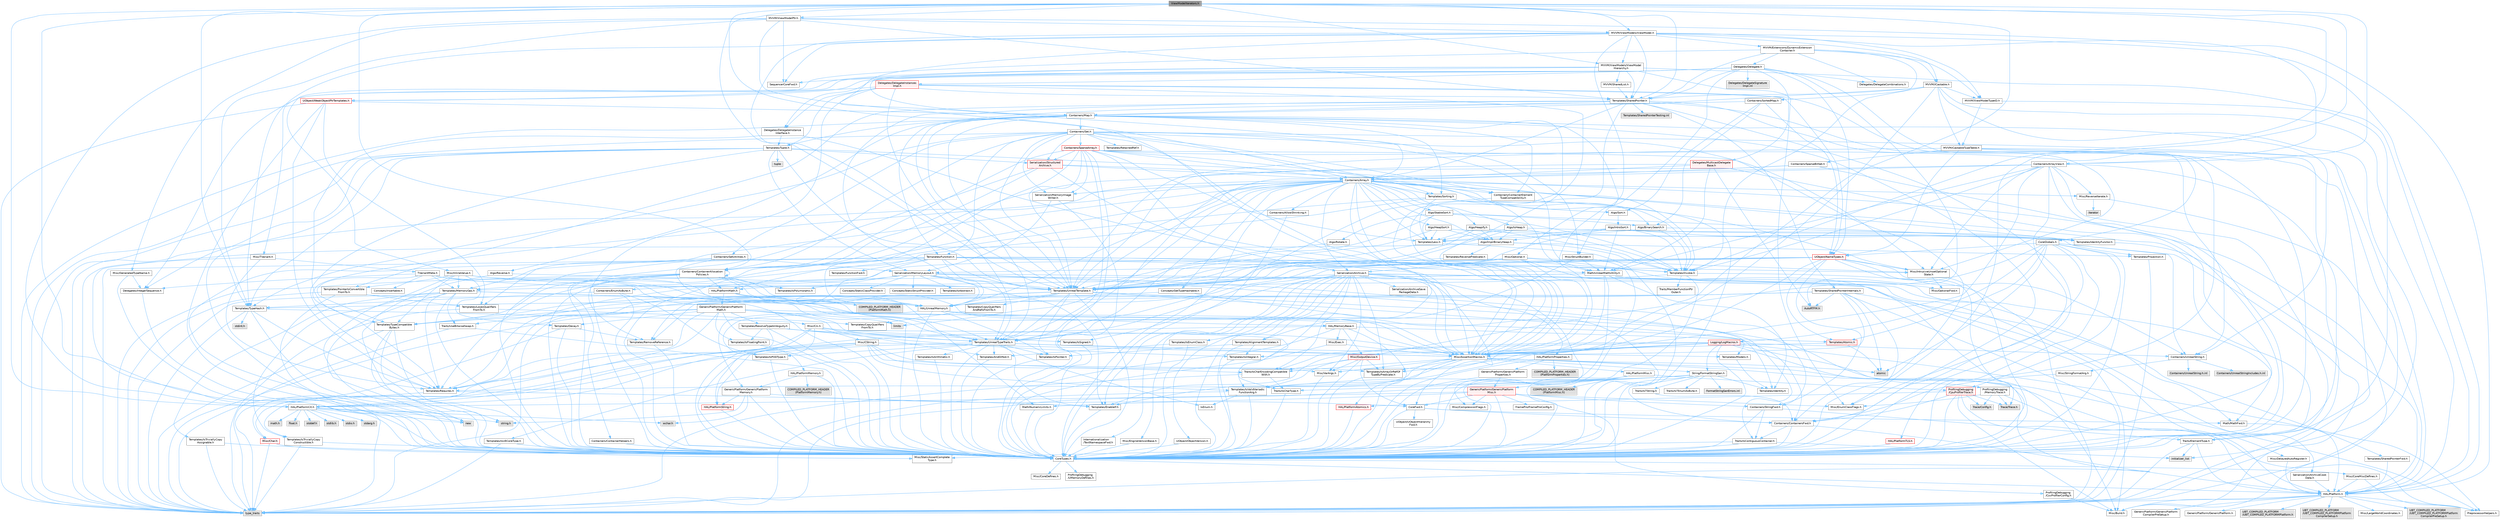 digraph "ViewModelIterators.h"
{
 // INTERACTIVE_SVG=YES
 // LATEX_PDF_SIZE
  bgcolor="transparent";
  edge [fontname=Helvetica,fontsize=10,labelfontname=Helvetica,labelfontsize=10];
  node [fontname=Helvetica,fontsize=10,shape=box,height=0.2,width=0.4];
  Node1 [id="Node000001",label="ViewModelIterators.h",height=0.2,width=0.4,color="gray40", fillcolor="grey60", style="filled", fontcolor="black",tooltip=" "];
  Node1 -> Node2 [id="edge1_Node000001_Node000002",color="steelblue1",style="solid",tooltip=" "];
  Node2 [id="Node000002",label="Containers/Array.h",height=0.2,width=0.4,color="grey40", fillcolor="white", style="filled",URL="$df/dd0/Array_8h.html",tooltip=" "];
  Node2 -> Node3 [id="edge2_Node000002_Node000003",color="steelblue1",style="solid",tooltip=" "];
  Node3 [id="Node000003",label="CoreTypes.h",height=0.2,width=0.4,color="grey40", fillcolor="white", style="filled",URL="$dc/dec/CoreTypes_8h.html",tooltip=" "];
  Node3 -> Node4 [id="edge3_Node000003_Node000004",color="steelblue1",style="solid",tooltip=" "];
  Node4 [id="Node000004",label="HAL/Platform.h",height=0.2,width=0.4,color="grey40", fillcolor="white", style="filled",URL="$d9/dd0/Platform_8h.html",tooltip=" "];
  Node4 -> Node5 [id="edge4_Node000004_Node000005",color="steelblue1",style="solid",tooltip=" "];
  Node5 [id="Node000005",label="Misc/Build.h",height=0.2,width=0.4,color="grey40", fillcolor="white", style="filled",URL="$d3/dbb/Build_8h.html",tooltip=" "];
  Node4 -> Node6 [id="edge5_Node000004_Node000006",color="steelblue1",style="solid",tooltip=" "];
  Node6 [id="Node000006",label="Misc/LargeWorldCoordinates.h",height=0.2,width=0.4,color="grey40", fillcolor="white", style="filled",URL="$d2/dcb/LargeWorldCoordinates_8h.html",tooltip=" "];
  Node4 -> Node7 [id="edge6_Node000004_Node000007",color="steelblue1",style="solid",tooltip=" "];
  Node7 [id="Node000007",label="type_traits",height=0.2,width=0.4,color="grey60", fillcolor="#E0E0E0", style="filled",tooltip=" "];
  Node4 -> Node8 [id="edge7_Node000004_Node000008",color="steelblue1",style="solid",tooltip=" "];
  Node8 [id="Node000008",label="PreprocessorHelpers.h",height=0.2,width=0.4,color="grey40", fillcolor="white", style="filled",URL="$db/ddb/PreprocessorHelpers_8h.html",tooltip=" "];
  Node4 -> Node9 [id="edge8_Node000004_Node000009",color="steelblue1",style="solid",tooltip=" "];
  Node9 [id="Node000009",label="UBT_COMPILED_PLATFORM\l/UBT_COMPILED_PLATFORMPlatform\lCompilerPreSetup.h",height=0.2,width=0.4,color="grey60", fillcolor="#E0E0E0", style="filled",tooltip=" "];
  Node4 -> Node10 [id="edge9_Node000004_Node000010",color="steelblue1",style="solid",tooltip=" "];
  Node10 [id="Node000010",label="GenericPlatform/GenericPlatform\lCompilerPreSetup.h",height=0.2,width=0.4,color="grey40", fillcolor="white", style="filled",URL="$d9/dc8/GenericPlatformCompilerPreSetup_8h.html",tooltip=" "];
  Node4 -> Node11 [id="edge10_Node000004_Node000011",color="steelblue1",style="solid",tooltip=" "];
  Node11 [id="Node000011",label="GenericPlatform/GenericPlatform.h",height=0.2,width=0.4,color="grey40", fillcolor="white", style="filled",URL="$d6/d84/GenericPlatform_8h.html",tooltip=" "];
  Node4 -> Node12 [id="edge11_Node000004_Node000012",color="steelblue1",style="solid",tooltip=" "];
  Node12 [id="Node000012",label="UBT_COMPILED_PLATFORM\l/UBT_COMPILED_PLATFORMPlatform.h",height=0.2,width=0.4,color="grey60", fillcolor="#E0E0E0", style="filled",tooltip=" "];
  Node4 -> Node13 [id="edge12_Node000004_Node000013",color="steelblue1",style="solid",tooltip=" "];
  Node13 [id="Node000013",label="UBT_COMPILED_PLATFORM\l/UBT_COMPILED_PLATFORMPlatform\lCompilerSetup.h",height=0.2,width=0.4,color="grey60", fillcolor="#E0E0E0", style="filled",tooltip=" "];
  Node3 -> Node14 [id="edge13_Node000003_Node000014",color="steelblue1",style="solid",tooltip=" "];
  Node14 [id="Node000014",label="ProfilingDebugging\l/UMemoryDefines.h",height=0.2,width=0.4,color="grey40", fillcolor="white", style="filled",URL="$d2/da2/UMemoryDefines_8h.html",tooltip=" "];
  Node3 -> Node15 [id="edge14_Node000003_Node000015",color="steelblue1",style="solid",tooltip=" "];
  Node15 [id="Node000015",label="Misc/CoreMiscDefines.h",height=0.2,width=0.4,color="grey40", fillcolor="white", style="filled",URL="$da/d38/CoreMiscDefines_8h.html",tooltip=" "];
  Node15 -> Node4 [id="edge15_Node000015_Node000004",color="steelblue1",style="solid",tooltip=" "];
  Node15 -> Node8 [id="edge16_Node000015_Node000008",color="steelblue1",style="solid",tooltip=" "];
  Node3 -> Node16 [id="edge17_Node000003_Node000016",color="steelblue1",style="solid",tooltip=" "];
  Node16 [id="Node000016",label="Misc/CoreDefines.h",height=0.2,width=0.4,color="grey40", fillcolor="white", style="filled",URL="$d3/dd2/CoreDefines_8h.html",tooltip=" "];
  Node2 -> Node17 [id="edge18_Node000002_Node000017",color="steelblue1",style="solid",tooltip=" "];
  Node17 [id="Node000017",label="Misc/AssertionMacros.h",height=0.2,width=0.4,color="grey40", fillcolor="white", style="filled",URL="$d0/dfa/AssertionMacros_8h.html",tooltip=" "];
  Node17 -> Node3 [id="edge19_Node000017_Node000003",color="steelblue1",style="solid",tooltip=" "];
  Node17 -> Node4 [id="edge20_Node000017_Node000004",color="steelblue1",style="solid",tooltip=" "];
  Node17 -> Node18 [id="edge21_Node000017_Node000018",color="steelblue1",style="solid",tooltip=" "];
  Node18 [id="Node000018",label="HAL/PlatformMisc.h",height=0.2,width=0.4,color="grey40", fillcolor="white", style="filled",URL="$d0/df5/PlatformMisc_8h.html",tooltip=" "];
  Node18 -> Node3 [id="edge22_Node000018_Node000003",color="steelblue1",style="solid",tooltip=" "];
  Node18 -> Node19 [id="edge23_Node000018_Node000019",color="steelblue1",style="solid",tooltip=" "];
  Node19 [id="Node000019",label="GenericPlatform/GenericPlatform\lMisc.h",height=0.2,width=0.4,color="red", fillcolor="#FFF0F0", style="filled",URL="$db/d9a/GenericPlatformMisc_8h.html",tooltip=" "];
  Node19 -> Node20 [id="edge24_Node000019_Node000020",color="steelblue1",style="solid",tooltip=" "];
  Node20 [id="Node000020",label="Containers/StringFwd.h",height=0.2,width=0.4,color="grey40", fillcolor="white", style="filled",URL="$df/d37/StringFwd_8h.html",tooltip=" "];
  Node20 -> Node3 [id="edge25_Node000020_Node000003",color="steelblue1",style="solid",tooltip=" "];
  Node20 -> Node21 [id="edge26_Node000020_Node000021",color="steelblue1",style="solid",tooltip=" "];
  Node21 [id="Node000021",label="Traits/ElementType.h",height=0.2,width=0.4,color="grey40", fillcolor="white", style="filled",URL="$d5/d4f/ElementType_8h.html",tooltip=" "];
  Node21 -> Node4 [id="edge27_Node000021_Node000004",color="steelblue1",style="solid",tooltip=" "];
  Node21 -> Node22 [id="edge28_Node000021_Node000022",color="steelblue1",style="solid",tooltip=" "];
  Node22 [id="Node000022",label="initializer_list",height=0.2,width=0.4,color="grey60", fillcolor="#E0E0E0", style="filled",tooltip=" "];
  Node21 -> Node7 [id="edge29_Node000021_Node000007",color="steelblue1",style="solid",tooltip=" "];
  Node20 -> Node23 [id="edge30_Node000020_Node000023",color="steelblue1",style="solid",tooltip=" "];
  Node23 [id="Node000023",label="Traits/IsContiguousContainer.h",height=0.2,width=0.4,color="grey40", fillcolor="white", style="filled",URL="$d5/d3c/IsContiguousContainer_8h.html",tooltip=" "];
  Node23 -> Node3 [id="edge31_Node000023_Node000003",color="steelblue1",style="solid",tooltip=" "];
  Node23 -> Node24 [id="edge32_Node000023_Node000024",color="steelblue1",style="solid",tooltip=" "];
  Node24 [id="Node000024",label="Misc/StaticAssertComplete\lType.h",height=0.2,width=0.4,color="grey40", fillcolor="white", style="filled",URL="$d5/d4e/StaticAssertCompleteType_8h.html",tooltip=" "];
  Node23 -> Node22 [id="edge33_Node000023_Node000022",color="steelblue1",style="solid",tooltip=" "];
  Node19 -> Node25 [id="edge34_Node000019_Node000025",color="steelblue1",style="solid",tooltip=" "];
  Node25 [id="Node000025",label="CoreFwd.h",height=0.2,width=0.4,color="grey40", fillcolor="white", style="filled",URL="$d1/d1e/CoreFwd_8h.html",tooltip=" "];
  Node25 -> Node3 [id="edge35_Node000025_Node000003",color="steelblue1",style="solid",tooltip=" "];
  Node25 -> Node26 [id="edge36_Node000025_Node000026",color="steelblue1",style="solid",tooltip=" "];
  Node26 [id="Node000026",label="Containers/ContainersFwd.h",height=0.2,width=0.4,color="grey40", fillcolor="white", style="filled",URL="$d4/d0a/ContainersFwd_8h.html",tooltip=" "];
  Node26 -> Node4 [id="edge37_Node000026_Node000004",color="steelblue1",style="solid",tooltip=" "];
  Node26 -> Node3 [id="edge38_Node000026_Node000003",color="steelblue1",style="solid",tooltip=" "];
  Node26 -> Node23 [id="edge39_Node000026_Node000023",color="steelblue1",style="solid",tooltip=" "];
  Node25 -> Node27 [id="edge40_Node000025_Node000027",color="steelblue1",style="solid",tooltip=" "];
  Node27 [id="Node000027",label="Math/MathFwd.h",height=0.2,width=0.4,color="grey40", fillcolor="white", style="filled",URL="$d2/d10/MathFwd_8h.html",tooltip=" "];
  Node27 -> Node4 [id="edge41_Node000027_Node000004",color="steelblue1",style="solid",tooltip=" "];
  Node25 -> Node28 [id="edge42_Node000025_Node000028",color="steelblue1",style="solid",tooltip=" "];
  Node28 [id="Node000028",label="UObject/UObjectHierarchy\lFwd.h",height=0.2,width=0.4,color="grey40", fillcolor="white", style="filled",URL="$d3/d13/UObjectHierarchyFwd_8h.html",tooltip=" "];
  Node19 -> Node3 [id="edge43_Node000019_Node000003",color="steelblue1",style="solid",tooltip=" "];
  Node19 -> Node29 [id="edge44_Node000019_Node000029",color="steelblue1",style="solid",tooltip=" "];
  Node29 [id="Node000029",label="FramePro/FrameProConfig.h",height=0.2,width=0.4,color="grey40", fillcolor="white", style="filled",URL="$d7/d90/FrameProConfig_8h.html",tooltip=" "];
  Node19 -> Node30 [id="edge45_Node000019_Node000030",color="steelblue1",style="solid",tooltip=" "];
  Node30 [id="Node000030",label="HAL/PlatformCrt.h",height=0.2,width=0.4,color="grey40", fillcolor="white", style="filled",URL="$d8/d75/PlatformCrt_8h.html",tooltip=" "];
  Node30 -> Node31 [id="edge46_Node000030_Node000031",color="steelblue1",style="solid",tooltip=" "];
  Node31 [id="Node000031",label="new",height=0.2,width=0.4,color="grey60", fillcolor="#E0E0E0", style="filled",tooltip=" "];
  Node30 -> Node32 [id="edge47_Node000030_Node000032",color="steelblue1",style="solid",tooltip=" "];
  Node32 [id="Node000032",label="wchar.h",height=0.2,width=0.4,color="grey60", fillcolor="#E0E0E0", style="filled",tooltip=" "];
  Node30 -> Node33 [id="edge48_Node000030_Node000033",color="steelblue1",style="solid",tooltip=" "];
  Node33 [id="Node000033",label="stddef.h",height=0.2,width=0.4,color="grey60", fillcolor="#E0E0E0", style="filled",tooltip=" "];
  Node30 -> Node34 [id="edge49_Node000030_Node000034",color="steelblue1",style="solid",tooltip=" "];
  Node34 [id="Node000034",label="stdlib.h",height=0.2,width=0.4,color="grey60", fillcolor="#E0E0E0", style="filled",tooltip=" "];
  Node30 -> Node35 [id="edge50_Node000030_Node000035",color="steelblue1",style="solid",tooltip=" "];
  Node35 [id="Node000035",label="stdio.h",height=0.2,width=0.4,color="grey60", fillcolor="#E0E0E0", style="filled",tooltip=" "];
  Node30 -> Node36 [id="edge51_Node000030_Node000036",color="steelblue1",style="solid",tooltip=" "];
  Node36 [id="Node000036",label="stdarg.h",height=0.2,width=0.4,color="grey60", fillcolor="#E0E0E0", style="filled",tooltip=" "];
  Node30 -> Node37 [id="edge52_Node000030_Node000037",color="steelblue1",style="solid",tooltip=" "];
  Node37 [id="Node000037",label="math.h",height=0.2,width=0.4,color="grey60", fillcolor="#E0E0E0", style="filled",tooltip=" "];
  Node30 -> Node38 [id="edge53_Node000030_Node000038",color="steelblue1",style="solid",tooltip=" "];
  Node38 [id="Node000038",label="float.h",height=0.2,width=0.4,color="grey60", fillcolor="#E0E0E0", style="filled",tooltip=" "];
  Node30 -> Node39 [id="edge54_Node000030_Node000039",color="steelblue1",style="solid",tooltip=" "];
  Node39 [id="Node000039",label="string.h",height=0.2,width=0.4,color="grey60", fillcolor="#E0E0E0", style="filled",tooltip=" "];
  Node19 -> Node40 [id="edge55_Node000019_Node000040",color="steelblue1",style="solid",tooltip=" "];
  Node40 [id="Node000040",label="Math/NumericLimits.h",height=0.2,width=0.4,color="grey40", fillcolor="white", style="filled",URL="$df/d1b/NumericLimits_8h.html",tooltip=" "];
  Node40 -> Node3 [id="edge56_Node000040_Node000003",color="steelblue1",style="solid",tooltip=" "];
  Node19 -> Node41 [id="edge57_Node000019_Node000041",color="steelblue1",style="solid",tooltip=" "];
  Node41 [id="Node000041",label="Misc/CompressionFlags.h",height=0.2,width=0.4,color="grey40", fillcolor="white", style="filled",URL="$d9/d76/CompressionFlags_8h.html",tooltip=" "];
  Node19 -> Node42 [id="edge58_Node000019_Node000042",color="steelblue1",style="solid",tooltip=" "];
  Node42 [id="Node000042",label="Misc/EnumClassFlags.h",height=0.2,width=0.4,color="grey40", fillcolor="white", style="filled",URL="$d8/de7/EnumClassFlags_8h.html",tooltip=" "];
  Node19 -> Node43 [id="edge59_Node000019_Node000043",color="steelblue1",style="solid",tooltip=" "];
  Node43 [id="Node000043",label="ProfilingDebugging\l/CsvProfilerConfig.h",height=0.2,width=0.4,color="grey40", fillcolor="white", style="filled",URL="$d3/d88/CsvProfilerConfig_8h.html",tooltip=" "];
  Node43 -> Node5 [id="edge60_Node000043_Node000005",color="steelblue1",style="solid",tooltip=" "];
  Node18 -> Node45 [id="edge61_Node000018_Node000045",color="steelblue1",style="solid",tooltip=" "];
  Node45 [id="Node000045",label="COMPILED_PLATFORM_HEADER\l(PlatformMisc.h)",height=0.2,width=0.4,color="grey60", fillcolor="#E0E0E0", style="filled",tooltip=" "];
  Node18 -> Node46 [id="edge62_Node000018_Node000046",color="steelblue1",style="solid",tooltip=" "];
  Node46 [id="Node000046",label="ProfilingDebugging\l/CpuProfilerTrace.h",height=0.2,width=0.4,color="red", fillcolor="#FFF0F0", style="filled",URL="$da/dcb/CpuProfilerTrace_8h.html",tooltip=" "];
  Node46 -> Node3 [id="edge63_Node000046_Node000003",color="steelblue1",style="solid",tooltip=" "];
  Node46 -> Node26 [id="edge64_Node000046_Node000026",color="steelblue1",style="solid",tooltip=" "];
  Node46 -> Node47 [id="edge65_Node000046_Node000047",color="steelblue1",style="solid",tooltip=" "];
  Node47 [id="Node000047",label="HAL/PlatformAtomics.h",height=0.2,width=0.4,color="red", fillcolor="#FFF0F0", style="filled",URL="$d3/d36/PlatformAtomics_8h.html",tooltip=" "];
  Node47 -> Node3 [id="edge66_Node000047_Node000003",color="steelblue1",style="solid",tooltip=" "];
  Node46 -> Node8 [id="edge67_Node000046_Node000008",color="steelblue1",style="solid",tooltip=" "];
  Node46 -> Node5 [id="edge68_Node000046_Node000005",color="steelblue1",style="solid",tooltip=" "];
  Node46 -> Node50 [id="edge69_Node000046_Node000050",color="steelblue1",style="solid",tooltip=" "];
  Node50 [id="Node000050",label="Trace/Config.h",height=0.2,width=0.4,color="grey60", fillcolor="#E0E0E0", style="filled",tooltip=" "];
  Node46 -> Node53 [id="edge70_Node000046_Node000053",color="steelblue1",style="solid",tooltip=" "];
  Node53 [id="Node000053",label="Trace/Trace.h",height=0.2,width=0.4,color="grey60", fillcolor="#E0E0E0", style="filled",tooltip=" "];
  Node17 -> Node8 [id="edge71_Node000017_Node000008",color="steelblue1",style="solid",tooltip=" "];
  Node17 -> Node54 [id="edge72_Node000017_Node000054",color="steelblue1",style="solid",tooltip=" "];
  Node54 [id="Node000054",label="Templates/EnableIf.h",height=0.2,width=0.4,color="grey40", fillcolor="white", style="filled",URL="$d7/d60/EnableIf_8h.html",tooltip=" "];
  Node54 -> Node3 [id="edge73_Node000054_Node000003",color="steelblue1",style="solid",tooltip=" "];
  Node17 -> Node55 [id="edge74_Node000017_Node000055",color="steelblue1",style="solid",tooltip=" "];
  Node55 [id="Node000055",label="Templates/IsArrayOrRefOf\lTypeByPredicate.h",height=0.2,width=0.4,color="grey40", fillcolor="white", style="filled",URL="$d6/da1/IsArrayOrRefOfTypeByPredicate_8h.html",tooltip=" "];
  Node55 -> Node3 [id="edge75_Node000055_Node000003",color="steelblue1",style="solid",tooltip=" "];
  Node17 -> Node56 [id="edge76_Node000017_Node000056",color="steelblue1",style="solid",tooltip=" "];
  Node56 [id="Node000056",label="Templates/IsValidVariadic\lFunctionArg.h",height=0.2,width=0.4,color="grey40", fillcolor="white", style="filled",URL="$d0/dc8/IsValidVariadicFunctionArg_8h.html",tooltip=" "];
  Node56 -> Node3 [id="edge77_Node000056_Node000003",color="steelblue1",style="solid",tooltip=" "];
  Node56 -> Node57 [id="edge78_Node000056_Node000057",color="steelblue1",style="solid",tooltip=" "];
  Node57 [id="Node000057",label="IsEnum.h",height=0.2,width=0.4,color="grey40", fillcolor="white", style="filled",URL="$d4/de5/IsEnum_8h.html",tooltip=" "];
  Node56 -> Node7 [id="edge79_Node000056_Node000007",color="steelblue1",style="solid",tooltip=" "];
  Node17 -> Node58 [id="edge80_Node000017_Node000058",color="steelblue1",style="solid",tooltip=" "];
  Node58 [id="Node000058",label="Traits/IsCharEncodingCompatible\lWith.h",height=0.2,width=0.4,color="grey40", fillcolor="white", style="filled",URL="$df/dd1/IsCharEncodingCompatibleWith_8h.html",tooltip=" "];
  Node58 -> Node7 [id="edge81_Node000058_Node000007",color="steelblue1",style="solid",tooltip=" "];
  Node58 -> Node59 [id="edge82_Node000058_Node000059",color="steelblue1",style="solid",tooltip=" "];
  Node59 [id="Node000059",label="Traits/IsCharType.h",height=0.2,width=0.4,color="grey40", fillcolor="white", style="filled",URL="$db/d51/IsCharType_8h.html",tooltip=" "];
  Node59 -> Node3 [id="edge83_Node000059_Node000003",color="steelblue1",style="solid",tooltip=" "];
  Node17 -> Node60 [id="edge84_Node000017_Node000060",color="steelblue1",style="solid",tooltip=" "];
  Node60 [id="Node000060",label="Misc/VarArgs.h",height=0.2,width=0.4,color="grey40", fillcolor="white", style="filled",URL="$d5/d6f/VarArgs_8h.html",tooltip=" "];
  Node60 -> Node3 [id="edge85_Node000060_Node000003",color="steelblue1",style="solid",tooltip=" "];
  Node17 -> Node61 [id="edge86_Node000017_Node000061",color="steelblue1",style="solid",tooltip=" "];
  Node61 [id="Node000061",label="String/FormatStringSan.h",height=0.2,width=0.4,color="grey40", fillcolor="white", style="filled",URL="$d3/d8b/FormatStringSan_8h.html",tooltip=" "];
  Node61 -> Node7 [id="edge87_Node000061_Node000007",color="steelblue1",style="solid",tooltip=" "];
  Node61 -> Node3 [id="edge88_Node000061_Node000003",color="steelblue1",style="solid",tooltip=" "];
  Node61 -> Node62 [id="edge89_Node000061_Node000062",color="steelblue1",style="solid",tooltip=" "];
  Node62 [id="Node000062",label="Templates/Requires.h",height=0.2,width=0.4,color="grey40", fillcolor="white", style="filled",URL="$dc/d96/Requires_8h.html",tooltip=" "];
  Node62 -> Node54 [id="edge90_Node000062_Node000054",color="steelblue1",style="solid",tooltip=" "];
  Node62 -> Node7 [id="edge91_Node000062_Node000007",color="steelblue1",style="solid",tooltip=" "];
  Node61 -> Node63 [id="edge92_Node000061_Node000063",color="steelblue1",style="solid",tooltip=" "];
  Node63 [id="Node000063",label="Templates/Identity.h",height=0.2,width=0.4,color="grey40", fillcolor="white", style="filled",URL="$d0/dd5/Identity_8h.html",tooltip=" "];
  Node61 -> Node56 [id="edge93_Node000061_Node000056",color="steelblue1",style="solid",tooltip=" "];
  Node61 -> Node59 [id="edge94_Node000061_Node000059",color="steelblue1",style="solid",tooltip=" "];
  Node61 -> Node64 [id="edge95_Node000061_Node000064",color="steelblue1",style="solid",tooltip=" "];
  Node64 [id="Node000064",label="Traits/IsTEnumAsByte.h",height=0.2,width=0.4,color="grey40", fillcolor="white", style="filled",URL="$d1/de6/IsTEnumAsByte_8h.html",tooltip=" "];
  Node61 -> Node65 [id="edge96_Node000061_Node000065",color="steelblue1",style="solid",tooltip=" "];
  Node65 [id="Node000065",label="Traits/IsTString.h",height=0.2,width=0.4,color="grey40", fillcolor="white", style="filled",URL="$d0/df8/IsTString_8h.html",tooltip=" "];
  Node65 -> Node26 [id="edge97_Node000065_Node000026",color="steelblue1",style="solid",tooltip=" "];
  Node61 -> Node26 [id="edge98_Node000061_Node000026",color="steelblue1",style="solid",tooltip=" "];
  Node61 -> Node66 [id="edge99_Node000061_Node000066",color="steelblue1",style="solid",tooltip=" "];
  Node66 [id="Node000066",label="FormatStringSanErrors.inl",height=0.2,width=0.4,color="grey60", fillcolor="#E0E0E0", style="filled",tooltip=" "];
  Node17 -> Node67 [id="edge100_Node000017_Node000067",color="steelblue1",style="solid",tooltip=" "];
  Node67 [id="Node000067",label="atomic",height=0.2,width=0.4,color="grey60", fillcolor="#E0E0E0", style="filled",tooltip=" "];
  Node2 -> Node68 [id="edge101_Node000002_Node000068",color="steelblue1",style="solid",tooltip=" "];
  Node68 [id="Node000068",label="Misc/IntrusiveUnsetOptional\lState.h",height=0.2,width=0.4,color="grey40", fillcolor="white", style="filled",URL="$d2/d0a/IntrusiveUnsetOptionalState_8h.html",tooltip=" "];
  Node68 -> Node69 [id="edge102_Node000068_Node000069",color="steelblue1",style="solid",tooltip=" "];
  Node69 [id="Node000069",label="Misc/OptionalFwd.h",height=0.2,width=0.4,color="grey40", fillcolor="white", style="filled",URL="$dc/d50/OptionalFwd_8h.html",tooltip=" "];
  Node2 -> Node70 [id="edge103_Node000002_Node000070",color="steelblue1",style="solid",tooltip=" "];
  Node70 [id="Node000070",label="Misc/ReverseIterate.h",height=0.2,width=0.4,color="grey40", fillcolor="white", style="filled",URL="$db/de3/ReverseIterate_8h.html",tooltip=" "];
  Node70 -> Node4 [id="edge104_Node000070_Node000004",color="steelblue1",style="solid",tooltip=" "];
  Node70 -> Node71 [id="edge105_Node000070_Node000071",color="steelblue1",style="solid",tooltip=" "];
  Node71 [id="Node000071",label="iterator",height=0.2,width=0.4,color="grey60", fillcolor="#E0E0E0", style="filled",tooltip=" "];
  Node2 -> Node72 [id="edge106_Node000002_Node000072",color="steelblue1",style="solid",tooltip=" "];
  Node72 [id="Node000072",label="HAL/UnrealMemory.h",height=0.2,width=0.4,color="grey40", fillcolor="white", style="filled",URL="$d9/d96/UnrealMemory_8h.html",tooltip=" "];
  Node72 -> Node3 [id="edge107_Node000072_Node000003",color="steelblue1",style="solid",tooltip=" "];
  Node72 -> Node73 [id="edge108_Node000072_Node000073",color="steelblue1",style="solid",tooltip=" "];
  Node73 [id="Node000073",label="GenericPlatform/GenericPlatform\lMemory.h",height=0.2,width=0.4,color="grey40", fillcolor="white", style="filled",URL="$dd/d22/GenericPlatformMemory_8h.html",tooltip=" "];
  Node73 -> Node25 [id="edge109_Node000073_Node000025",color="steelblue1",style="solid",tooltip=" "];
  Node73 -> Node3 [id="edge110_Node000073_Node000003",color="steelblue1",style="solid",tooltip=" "];
  Node73 -> Node74 [id="edge111_Node000073_Node000074",color="steelblue1",style="solid",tooltip=" "];
  Node74 [id="Node000074",label="HAL/PlatformString.h",height=0.2,width=0.4,color="red", fillcolor="#FFF0F0", style="filled",URL="$db/db5/PlatformString_8h.html",tooltip=" "];
  Node74 -> Node3 [id="edge112_Node000074_Node000003",color="steelblue1",style="solid",tooltip=" "];
  Node73 -> Node39 [id="edge113_Node000073_Node000039",color="steelblue1",style="solid",tooltip=" "];
  Node73 -> Node32 [id="edge114_Node000073_Node000032",color="steelblue1",style="solid",tooltip=" "];
  Node72 -> Node76 [id="edge115_Node000072_Node000076",color="steelblue1",style="solid",tooltip=" "];
  Node76 [id="Node000076",label="HAL/MemoryBase.h",height=0.2,width=0.4,color="grey40", fillcolor="white", style="filled",URL="$d6/d9f/MemoryBase_8h.html",tooltip=" "];
  Node76 -> Node3 [id="edge116_Node000076_Node000003",color="steelblue1",style="solid",tooltip=" "];
  Node76 -> Node47 [id="edge117_Node000076_Node000047",color="steelblue1",style="solid",tooltip=" "];
  Node76 -> Node30 [id="edge118_Node000076_Node000030",color="steelblue1",style="solid",tooltip=" "];
  Node76 -> Node77 [id="edge119_Node000076_Node000077",color="steelblue1",style="solid",tooltip=" "];
  Node77 [id="Node000077",label="Misc/Exec.h",height=0.2,width=0.4,color="grey40", fillcolor="white", style="filled",URL="$de/ddb/Exec_8h.html",tooltip=" "];
  Node77 -> Node3 [id="edge120_Node000077_Node000003",color="steelblue1",style="solid",tooltip=" "];
  Node77 -> Node17 [id="edge121_Node000077_Node000017",color="steelblue1",style="solid",tooltip=" "];
  Node76 -> Node78 [id="edge122_Node000076_Node000078",color="steelblue1",style="solid",tooltip=" "];
  Node78 [id="Node000078",label="Misc/OutputDevice.h",height=0.2,width=0.4,color="red", fillcolor="#FFF0F0", style="filled",URL="$d7/d32/OutputDevice_8h.html",tooltip=" "];
  Node78 -> Node25 [id="edge123_Node000078_Node000025",color="steelblue1",style="solid",tooltip=" "];
  Node78 -> Node3 [id="edge124_Node000078_Node000003",color="steelblue1",style="solid",tooltip=" "];
  Node78 -> Node60 [id="edge125_Node000078_Node000060",color="steelblue1",style="solid",tooltip=" "];
  Node78 -> Node55 [id="edge126_Node000078_Node000055",color="steelblue1",style="solid",tooltip=" "];
  Node78 -> Node56 [id="edge127_Node000078_Node000056",color="steelblue1",style="solid",tooltip=" "];
  Node78 -> Node58 [id="edge128_Node000078_Node000058",color="steelblue1",style="solid",tooltip=" "];
  Node76 -> Node80 [id="edge129_Node000076_Node000080",color="steelblue1",style="solid",tooltip=" "];
  Node80 [id="Node000080",label="Templates/Atomic.h",height=0.2,width=0.4,color="red", fillcolor="#FFF0F0", style="filled",URL="$d3/d91/Atomic_8h.html",tooltip=" "];
  Node80 -> Node83 [id="edge130_Node000080_Node000083",color="steelblue1",style="solid",tooltip=" "];
  Node83 [id="Node000083",label="Templates/IsIntegral.h",height=0.2,width=0.4,color="grey40", fillcolor="white", style="filled",URL="$da/d64/IsIntegral_8h.html",tooltip=" "];
  Node83 -> Node3 [id="edge131_Node000083_Node000003",color="steelblue1",style="solid",tooltip=" "];
  Node80 -> Node67 [id="edge132_Node000080_Node000067",color="steelblue1",style="solid",tooltip=" "];
  Node72 -> Node89 [id="edge133_Node000072_Node000089",color="steelblue1",style="solid",tooltip=" "];
  Node89 [id="Node000089",label="HAL/PlatformMemory.h",height=0.2,width=0.4,color="grey40", fillcolor="white", style="filled",URL="$de/d68/PlatformMemory_8h.html",tooltip=" "];
  Node89 -> Node3 [id="edge134_Node000089_Node000003",color="steelblue1",style="solid",tooltip=" "];
  Node89 -> Node73 [id="edge135_Node000089_Node000073",color="steelblue1",style="solid",tooltip=" "];
  Node89 -> Node90 [id="edge136_Node000089_Node000090",color="steelblue1",style="solid",tooltip=" "];
  Node90 [id="Node000090",label="COMPILED_PLATFORM_HEADER\l(PlatformMemory.h)",height=0.2,width=0.4,color="grey60", fillcolor="#E0E0E0", style="filled",tooltip=" "];
  Node72 -> Node91 [id="edge137_Node000072_Node000091",color="steelblue1",style="solid",tooltip=" "];
  Node91 [id="Node000091",label="ProfilingDebugging\l/MemoryTrace.h",height=0.2,width=0.4,color="grey40", fillcolor="white", style="filled",URL="$da/dd7/MemoryTrace_8h.html",tooltip=" "];
  Node91 -> Node4 [id="edge138_Node000091_Node000004",color="steelblue1",style="solid",tooltip=" "];
  Node91 -> Node42 [id="edge139_Node000091_Node000042",color="steelblue1",style="solid",tooltip=" "];
  Node91 -> Node50 [id="edge140_Node000091_Node000050",color="steelblue1",style="solid",tooltip=" "];
  Node91 -> Node53 [id="edge141_Node000091_Node000053",color="steelblue1",style="solid",tooltip=" "];
  Node72 -> Node92 [id="edge142_Node000072_Node000092",color="steelblue1",style="solid",tooltip=" "];
  Node92 [id="Node000092",label="Templates/IsPointer.h",height=0.2,width=0.4,color="grey40", fillcolor="white", style="filled",URL="$d7/d05/IsPointer_8h.html",tooltip=" "];
  Node92 -> Node3 [id="edge143_Node000092_Node000003",color="steelblue1",style="solid",tooltip=" "];
  Node2 -> Node93 [id="edge144_Node000002_Node000093",color="steelblue1",style="solid",tooltip=" "];
  Node93 [id="Node000093",label="Templates/UnrealTypeTraits.h",height=0.2,width=0.4,color="grey40", fillcolor="white", style="filled",URL="$d2/d2d/UnrealTypeTraits_8h.html",tooltip=" "];
  Node93 -> Node3 [id="edge145_Node000093_Node000003",color="steelblue1",style="solid",tooltip=" "];
  Node93 -> Node92 [id="edge146_Node000093_Node000092",color="steelblue1",style="solid",tooltip=" "];
  Node93 -> Node17 [id="edge147_Node000093_Node000017",color="steelblue1",style="solid",tooltip=" "];
  Node93 -> Node85 [id="edge148_Node000093_Node000085",color="steelblue1",style="solid",tooltip=" "];
  Node85 [id="Node000085",label="Templates/AndOrNot.h",height=0.2,width=0.4,color="grey40", fillcolor="white", style="filled",URL="$db/d0a/AndOrNot_8h.html",tooltip=" "];
  Node85 -> Node3 [id="edge149_Node000085_Node000003",color="steelblue1",style="solid",tooltip=" "];
  Node93 -> Node54 [id="edge150_Node000093_Node000054",color="steelblue1",style="solid",tooltip=" "];
  Node93 -> Node94 [id="edge151_Node000093_Node000094",color="steelblue1",style="solid",tooltip=" "];
  Node94 [id="Node000094",label="Templates/IsArithmetic.h",height=0.2,width=0.4,color="grey40", fillcolor="white", style="filled",URL="$d2/d5d/IsArithmetic_8h.html",tooltip=" "];
  Node94 -> Node3 [id="edge152_Node000094_Node000003",color="steelblue1",style="solid",tooltip=" "];
  Node93 -> Node57 [id="edge153_Node000093_Node000057",color="steelblue1",style="solid",tooltip=" "];
  Node93 -> Node95 [id="edge154_Node000093_Node000095",color="steelblue1",style="solid",tooltip=" "];
  Node95 [id="Node000095",label="Templates/Models.h",height=0.2,width=0.4,color="grey40", fillcolor="white", style="filled",URL="$d3/d0c/Models_8h.html",tooltip=" "];
  Node95 -> Node63 [id="edge155_Node000095_Node000063",color="steelblue1",style="solid",tooltip=" "];
  Node93 -> Node96 [id="edge156_Node000093_Node000096",color="steelblue1",style="solid",tooltip=" "];
  Node96 [id="Node000096",label="Templates/IsPODType.h",height=0.2,width=0.4,color="grey40", fillcolor="white", style="filled",URL="$d7/db1/IsPODType_8h.html",tooltip=" "];
  Node96 -> Node3 [id="edge157_Node000096_Node000003",color="steelblue1",style="solid",tooltip=" "];
  Node93 -> Node97 [id="edge158_Node000093_Node000097",color="steelblue1",style="solid",tooltip=" "];
  Node97 [id="Node000097",label="Templates/IsUECoreType.h",height=0.2,width=0.4,color="grey40", fillcolor="white", style="filled",URL="$d1/db8/IsUECoreType_8h.html",tooltip=" "];
  Node97 -> Node3 [id="edge159_Node000097_Node000003",color="steelblue1",style="solid",tooltip=" "];
  Node97 -> Node7 [id="edge160_Node000097_Node000007",color="steelblue1",style="solid",tooltip=" "];
  Node93 -> Node86 [id="edge161_Node000093_Node000086",color="steelblue1",style="solid",tooltip=" "];
  Node86 [id="Node000086",label="Templates/IsTriviallyCopy\lConstructible.h",height=0.2,width=0.4,color="grey40", fillcolor="white", style="filled",URL="$d3/d78/IsTriviallyCopyConstructible_8h.html",tooltip=" "];
  Node86 -> Node3 [id="edge162_Node000086_Node000003",color="steelblue1",style="solid",tooltip=" "];
  Node86 -> Node7 [id="edge163_Node000086_Node000007",color="steelblue1",style="solid",tooltip=" "];
  Node2 -> Node98 [id="edge164_Node000002_Node000098",color="steelblue1",style="solid",tooltip=" "];
  Node98 [id="Node000098",label="Templates/UnrealTemplate.h",height=0.2,width=0.4,color="grey40", fillcolor="white", style="filled",URL="$d4/d24/UnrealTemplate_8h.html",tooltip=" "];
  Node98 -> Node3 [id="edge165_Node000098_Node000003",color="steelblue1",style="solid",tooltip=" "];
  Node98 -> Node92 [id="edge166_Node000098_Node000092",color="steelblue1",style="solid",tooltip=" "];
  Node98 -> Node72 [id="edge167_Node000098_Node000072",color="steelblue1",style="solid",tooltip=" "];
  Node98 -> Node99 [id="edge168_Node000098_Node000099",color="steelblue1",style="solid",tooltip=" "];
  Node99 [id="Node000099",label="Templates/CopyQualifiers\lAndRefsFromTo.h",height=0.2,width=0.4,color="grey40", fillcolor="white", style="filled",URL="$d3/db3/CopyQualifiersAndRefsFromTo_8h.html",tooltip=" "];
  Node99 -> Node100 [id="edge169_Node000099_Node000100",color="steelblue1",style="solid",tooltip=" "];
  Node100 [id="Node000100",label="Templates/CopyQualifiers\lFromTo.h",height=0.2,width=0.4,color="grey40", fillcolor="white", style="filled",URL="$d5/db4/CopyQualifiersFromTo_8h.html",tooltip=" "];
  Node98 -> Node93 [id="edge170_Node000098_Node000093",color="steelblue1",style="solid",tooltip=" "];
  Node98 -> Node101 [id="edge171_Node000098_Node000101",color="steelblue1",style="solid",tooltip=" "];
  Node101 [id="Node000101",label="Templates/RemoveReference.h",height=0.2,width=0.4,color="grey40", fillcolor="white", style="filled",URL="$da/dbe/RemoveReference_8h.html",tooltip=" "];
  Node101 -> Node3 [id="edge172_Node000101_Node000003",color="steelblue1",style="solid",tooltip=" "];
  Node98 -> Node62 [id="edge173_Node000098_Node000062",color="steelblue1",style="solid",tooltip=" "];
  Node98 -> Node102 [id="edge174_Node000098_Node000102",color="steelblue1",style="solid",tooltip=" "];
  Node102 [id="Node000102",label="Templates/TypeCompatible\lBytes.h",height=0.2,width=0.4,color="grey40", fillcolor="white", style="filled",URL="$df/d0a/TypeCompatibleBytes_8h.html",tooltip=" "];
  Node102 -> Node3 [id="edge175_Node000102_Node000003",color="steelblue1",style="solid",tooltip=" "];
  Node102 -> Node39 [id="edge176_Node000102_Node000039",color="steelblue1",style="solid",tooltip=" "];
  Node102 -> Node31 [id="edge177_Node000102_Node000031",color="steelblue1",style="solid",tooltip=" "];
  Node102 -> Node7 [id="edge178_Node000102_Node000007",color="steelblue1",style="solid",tooltip=" "];
  Node98 -> Node63 [id="edge179_Node000098_Node000063",color="steelblue1",style="solid",tooltip=" "];
  Node98 -> Node23 [id="edge180_Node000098_Node000023",color="steelblue1",style="solid",tooltip=" "];
  Node98 -> Node103 [id="edge181_Node000098_Node000103",color="steelblue1",style="solid",tooltip=" "];
  Node103 [id="Node000103",label="Traits/UseBitwiseSwap.h",height=0.2,width=0.4,color="grey40", fillcolor="white", style="filled",URL="$db/df3/UseBitwiseSwap_8h.html",tooltip=" "];
  Node103 -> Node3 [id="edge182_Node000103_Node000003",color="steelblue1",style="solid",tooltip=" "];
  Node103 -> Node7 [id="edge183_Node000103_Node000007",color="steelblue1",style="solid",tooltip=" "];
  Node98 -> Node7 [id="edge184_Node000098_Node000007",color="steelblue1",style="solid",tooltip=" "];
  Node2 -> Node104 [id="edge185_Node000002_Node000104",color="steelblue1",style="solid",tooltip=" "];
  Node104 [id="Node000104",label="Containers/AllowShrinking.h",height=0.2,width=0.4,color="grey40", fillcolor="white", style="filled",URL="$d7/d1a/AllowShrinking_8h.html",tooltip=" "];
  Node104 -> Node3 [id="edge186_Node000104_Node000003",color="steelblue1",style="solid",tooltip=" "];
  Node2 -> Node105 [id="edge187_Node000002_Node000105",color="steelblue1",style="solid",tooltip=" "];
  Node105 [id="Node000105",label="Containers/ContainerAllocation\lPolicies.h",height=0.2,width=0.4,color="grey40", fillcolor="white", style="filled",URL="$d7/dff/ContainerAllocationPolicies_8h.html",tooltip=" "];
  Node105 -> Node3 [id="edge188_Node000105_Node000003",color="steelblue1",style="solid",tooltip=" "];
  Node105 -> Node106 [id="edge189_Node000105_Node000106",color="steelblue1",style="solid",tooltip=" "];
  Node106 [id="Node000106",label="Containers/ContainerHelpers.h",height=0.2,width=0.4,color="grey40", fillcolor="white", style="filled",URL="$d7/d33/ContainerHelpers_8h.html",tooltip=" "];
  Node106 -> Node3 [id="edge190_Node000106_Node000003",color="steelblue1",style="solid",tooltip=" "];
  Node105 -> Node105 [id="edge191_Node000105_Node000105",color="steelblue1",style="solid",tooltip=" "];
  Node105 -> Node107 [id="edge192_Node000105_Node000107",color="steelblue1",style="solid",tooltip=" "];
  Node107 [id="Node000107",label="HAL/PlatformMath.h",height=0.2,width=0.4,color="grey40", fillcolor="white", style="filled",URL="$dc/d53/PlatformMath_8h.html",tooltip=" "];
  Node107 -> Node3 [id="edge193_Node000107_Node000003",color="steelblue1",style="solid",tooltip=" "];
  Node107 -> Node108 [id="edge194_Node000107_Node000108",color="steelblue1",style="solid",tooltip=" "];
  Node108 [id="Node000108",label="GenericPlatform/GenericPlatform\lMath.h",height=0.2,width=0.4,color="grey40", fillcolor="white", style="filled",URL="$d5/d79/GenericPlatformMath_8h.html",tooltip=" "];
  Node108 -> Node3 [id="edge195_Node000108_Node000003",color="steelblue1",style="solid",tooltip=" "];
  Node108 -> Node26 [id="edge196_Node000108_Node000026",color="steelblue1",style="solid",tooltip=" "];
  Node108 -> Node30 [id="edge197_Node000108_Node000030",color="steelblue1",style="solid",tooltip=" "];
  Node108 -> Node85 [id="edge198_Node000108_Node000085",color="steelblue1",style="solid",tooltip=" "];
  Node108 -> Node109 [id="edge199_Node000108_Node000109",color="steelblue1",style="solid",tooltip=" "];
  Node109 [id="Node000109",label="Templates/Decay.h",height=0.2,width=0.4,color="grey40", fillcolor="white", style="filled",URL="$dd/d0f/Decay_8h.html",tooltip=" "];
  Node109 -> Node3 [id="edge200_Node000109_Node000003",color="steelblue1",style="solid",tooltip=" "];
  Node109 -> Node101 [id="edge201_Node000109_Node000101",color="steelblue1",style="solid",tooltip=" "];
  Node109 -> Node7 [id="edge202_Node000109_Node000007",color="steelblue1",style="solid",tooltip=" "];
  Node108 -> Node110 [id="edge203_Node000108_Node000110",color="steelblue1",style="solid",tooltip=" "];
  Node110 [id="Node000110",label="Templates/IsFloatingPoint.h",height=0.2,width=0.4,color="grey40", fillcolor="white", style="filled",URL="$d3/d11/IsFloatingPoint_8h.html",tooltip=" "];
  Node110 -> Node3 [id="edge204_Node000110_Node000003",color="steelblue1",style="solid",tooltip=" "];
  Node108 -> Node93 [id="edge205_Node000108_Node000093",color="steelblue1",style="solid",tooltip=" "];
  Node108 -> Node62 [id="edge206_Node000108_Node000062",color="steelblue1",style="solid",tooltip=" "];
  Node108 -> Node111 [id="edge207_Node000108_Node000111",color="steelblue1",style="solid",tooltip=" "];
  Node111 [id="Node000111",label="Templates/ResolveTypeAmbiguity.h",height=0.2,width=0.4,color="grey40", fillcolor="white", style="filled",URL="$df/d1f/ResolveTypeAmbiguity_8h.html",tooltip=" "];
  Node111 -> Node3 [id="edge208_Node000111_Node000003",color="steelblue1",style="solid",tooltip=" "];
  Node111 -> Node110 [id="edge209_Node000111_Node000110",color="steelblue1",style="solid",tooltip=" "];
  Node111 -> Node93 [id="edge210_Node000111_Node000093",color="steelblue1",style="solid",tooltip=" "];
  Node111 -> Node112 [id="edge211_Node000111_Node000112",color="steelblue1",style="solid",tooltip=" "];
  Node112 [id="Node000112",label="Templates/IsSigned.h",height=0.2,width=0.4,color="grey40", fillcolor="white", style="filled",URL="$d8/dd8/IsSigned_8h.html",tooltip=" "];
  Node112 -> Node3 [id="edge212_Node000112_Node000003",color="steelblue1",style="solid",tooltip=" "];
  Node111 -> Node83 [id="edge213_Node000111_Node000083",color="steelblue1",style="solid",tooltip=" "];
  Node111 -> Node62 [id="edge214_Node000111_Node000062",color="steelblue1",style="solid",tooltip=" "];
  Node108 -> Node102 [id="edge215_Node000108_Node000102",color="steelblue1",style="solid",tooltip=" "];
  Node108 -> Node113 [id="edge216_Node000108_Node000113",color="steelblue1",style="solid",tooltip=" "];
  Node113 [id="Node000113",label="limits",height=0.2,width=0.4,color="grey60", fillcolor="#E0E0E0", style="filled",tooltip=" "];
  Node108 -> Node7 [id="edge217_Node000108_Node000007",color="steelblue1",style="solid",tooltip=" "];
  Node107 -> Node114 [id="edge218_Node000107_Node000114",color="steelblue1",style="solid",tooltip=" "];
  Node114 [id="Node000114",label="COMPILED_PLATFORM_HEADER\l(PlatformMath.h)",height=0.2,width=0.4,color="grey60", fillcolor="#E0E0E0", style="filled",tooltip=" "];
  Node105 -> Node72 [id="edge219_Node000105_Node000072",color="steelblue1",style="solid",tooltip=" "];
  Node105 -> Node40 [id="edge220_Node000105_Node000040",color="steelblue1",style="solid",tooltip=" "];
  Node105 -> Node17 [id="edge221_Node000105_Node000017",color="steelblue1",style="solid",tooltip=" "];
  Node105 -> Node115 [id="edge222_Node000105_Node000115",color="steelblue1",style="solid",tooltip=" "];
  Node115 [id="Node000115",label="Templates/IsPolymorphic.h",height=0.2,width=0.4,color="grey40", fillcolor="white", style="filled",URL="$dc/d20/IsPolymorphic_8h.html",tooltip=" "];
  Node105 -> Node116 [id="edge223_Node000105_Node000116",color="steelblue1",style="solid",tooltip=" "];
  Node116 [id="Node000116",label="Templates/MemoryOps.h",height=0.2,width=0.4,color="grey40", fillcolor="white", style="filled",URL="$db/dea/MemoryOps_8h.html",tooltip=" "];
  Node116 -> Node3 [id="edge224_Node000116_Node000003",color="steelblue1",style="solid",tooltip=" "];
  Node116 -> Node72 [id="edge225_Node000116_Node000072",color="steelblue1",style="solid",tooltip=" "];
  Node116 -> Node87 [id="edge226_Node000116_Node000087",color="steelblue1",style="solid",tooltip=" "];
  Node87 [id="Node000087",label="Templates/IsTriviallyCopy\lAssignable.h",height=0.2,width=0.4,color="grey40", fillcolor="white", style="filled",URL="$d2/df2/IsTriviallyCopyAssignable_8h.html",tooltip=" "];
  Node87 -> Node3 [id="edge227_Node000087_Node000003",color="steelblue1",style="solid",tooltip=" "];
  Node87 -> Node7 [id="edge228_Node000087_Node000007",color="steelblue1",style="solid",tooltip=" "];
  Node116 -> Node86 [id="edge229_Node000116_Node000086",color="steelblue1",style="solid",tooltip=" "];
  Node116 -> Node62 [id="edge230_Node000116_Node000062",color="steelblue1",style="solid",tooltip=" "];
  Node116 -> Node93 [id="edge231_Node000116_Node000093",color="steelblue1",style="solid",tooltip=" "];
  Node116 -> Node103 [id="edge232_Node000116_Node000103",color="steelblue1",style="solid",tooltip=" "];
  Node116 -> Node31 [id="edge233_Node000116_Node000031",color="steelblue1",style="solid",tooltip=" "];
  Node116 -> Node7 [id="edge234_Node000116_Node000007",color="steelblue1",style="solid",tooltip=" "];
  Node105 -> Node102 [id="edge235_Node000105_Node000102",color="steelblue1",style="solid",tooltip=" "];
  Node105 -> Node7 [id="edge236_Node000105_Node000007",color="steelblue1",style="solid",tooltip=" "];
  Node2 -> Node117 [id="edge237_Node000002_Node000117",color="steelblue1",style="solid",tooltip=" "];
  Node117 [id="Node000117",label="Containers/ContainerElement\lTypeCompatibility.h",height=0.2,width=0.4,color="grey40", fillcolor="white", style="filled",URL="$df/ddf/ContainerElementTypeCompatibility_8h.html",tooltip=" "];
  Node117 -> Node3 [id="edge238_Node000117_Node000003",color="steelblue1",style="solid",tooltip=" "];
  Node117 -> Node93 [id="edge239_Node000117_Node000093",color="steelblue1",style="solid",tooltip=" "];
  Node2 -> Node118 [id="edge240_Node000002_Node000118",color="steelblue1",style="solid",tooltip=" "];
  Node118 [id="Node000118",label="Serialization/Archive.h",height=0.2,width=0.4,color="grey40", fillcolor="white", style="filled",URL="$d7/d3b/Archive_8h.html",tooltip=" "];
  Node118 -> Node25 [id="edge241_Node000118_Node000025",color="steelblue1",style="solid",tooltip=" "];
  Node118 -> Node3 [id="edge242_Node000118_Node000003",color="steelblue1",style="solid",tooltip=" "];
  Node118 -> Node119 [id="edge243_Node000118_Node000119",color="steelblue1",style="solid",tooltip=" "];
  Node119 [id="Node000119",label="HAL/PlatformProperties.h",height=0.2,width=0.4,color="grey40", fillcolor="white", style="filled",URL="$d9/db0/PlatformProperties_8h.html",tooltip=" "];
  Node119 -> Node3 [id="edge244_Node000119_Node000003",color="steelblue1",style="solid",tooltip=" "];
  Node119 -> Node120 [id="edge245_Node000119_Node000120",color="steelblue1",style="solid",tooltip=" "];
  Node120 [id="Node000120",label="GenericPlatform/GenericPlatform\lProperties.h",height=0.2,width=0.4,color="grey40", fillcolor="white", style="filled",URL="$d2/dcd/GenericPlatformProperties_8h.html",tooltip=" "];
  Node120 -> Node3 [id="edge246_Node000120_Node000003",color="steelblue1",style="solid",tooltip=" "];
  Node120 -> Node19 [id="edge247_Node000120_Node000019",color="steelblue1",style="solid",tooltip=" "];
  Node119 -> Node121 [id="edge248_Node000119_Node000121",color="steelblue1",style="solid",tooltip=" "];
  Node121 [id="Node000121",label="COMPILED_PLATFORM_HEADER\l(PlatformProperties.h)",height=0.2,width=0.4,color="grey60", fillcolor="#E0E0E0", style="filled",tooltip=" "];
  Node118 -> Node122 [id="edge249_Node000118_Node000122",color="steelblue1",style="solid",tooltip=" "];
  Node122 [id="Node000122",label="Internationalization\l/TextNamespaceFwd.h",height=0.2,width=0.4,color="grey40", fillcolor="white", style="filled",URL="$d8/d97/TextNamespaceFwd_8h.html",tooltip=" "];
  Node122 -> Node3 [id="edge250_Node000122_Node000003",color="steelblue1",style="solid",tooltip=" "];
  Node118 -> Node27 [id="edge251_Node000118_Node000027",color="steelblue1",style="solid",tooltip=" "];
  Node118 -> Node17 [id="edge252_Node000118_Node000017",color="steelblue1",style="solid",tooltip=" "];
  Node118 -> Node5 [id="edge253_Node000118_Node000005",color="steelblue1",style="solid",tooltip=" "];
  Node118 -> Node41 [id="edge254_Node000118_Node000041",color="steelblue1",style="solid",tooltip=" "];
  Node118 -> Node123 [id="edge255_Node000118_Node000123",color="steelblue1",style="solid",tooltip=" "];
  Node123 [id="Node000123",label="Misc/EngineVersionBase.h",height=0.2,width=0.4,color="grey40", fillcolor="white", style="filled",URL="$d5/d2b/EngineVersionBase_8h.html",tooltip=" "];
  Node123 -> Node3 [id="edge256_Node000123_Node000003",color="steelblue1",style="solid",tooltip=" "];
  Node118 -> Node60 [id="edge257_Node000118_Node000060",color="steelblue1",style="solid",tooltip=" "];
  Node118 -> Node124 [id="edge258_Node000118_Node000124",color="steelblue1",style="solid",tooltip=" "];
  Node124 [id="Node000124",label="Serialization/ArchiveCook\lData.h",height=0.2,width=0.4,color="grey40", fillcolor="white", style="filled",URL="$dc/db6/ArchiveCookData_8h.html",tooltip=" "];
  Node124 -> Node4 [id="edge259_Node000124_Node000004",color="steelblue1",style="solid",tooltip=" "];
  Node118 -> Node125 [id="edge260_Node000118_Node000125",color="steelblue1",style="solid",tooltip=" "];
  Node125 [id="Node000125",label="Serialization/ArchiveSave\lPackageData.h",height=0.2,width=0.4,color="grey40", fillcolor="white", style="filled",URL="$d1/d37/ArchiveSavePackageData_8h.html",tooltip=" "];
  Node118 -> Node54 [id="edge261_Node000118_Node000054",color="steelblue1",style="solid",tooltip=" "];
  Node118 -> Node55 [id="edge262_Node000118_Node000055",color="steelblue1",style="solid",tooltip=" "];
  Node118 -> Node126 [id="edge263_Node000118_Node000126",color="steelblue1",style="solid",tooltip=" "];
  Node126 [id="Node000126",label="Templates/IsEnumClass.h",height=0.2,width=0.4,color="grey40", fillcolor="white", style="filled",URL="$d7/d15/IsEnumClass_8h.html",tooltip=" "];
  Node126 -> Node3 [id="edge264_Node000126_Node000003",color="steelblue1",style="solid",tooltip=" "];
  Node126 -> Node85 [id="edge265_Node000126_Node000085",color="steelblue1",style="solid",tooltip=" "];
  Node118 -> Node112 [id="edge266_Node000118_Node000112",color="steelblue1",style="solid",tooltip=" "];
  Node118 -> Node56 [id="edge267_Node000118_Node000056",color="steelblue1",style="solid",tooltip=" "];
  Node118 -> Node98 [id="edge268_Node000118_Node000098",color="steelblue1",style="solid",tooltip=" "];
  Node118 -> Node58 [id="edge269_Node000118_Node000058",color="steelblue1",style="solid",tooltip=" "];
  Node118 -> Node127 [id="edge270_Node000118_Node000127",color="steelblue1",style="solid",tooltip=" "];
  Node127 [id="Node000127",label="UObject/ObjectVersion.h",height=0.2,width=0.4,color="grey40", fillcolor="white", style="filled",URL="$da/d63/ObjectVersion_8h.html",tooltip=" "];
  Node127 -> Node3 [id="edge271_Node000127_Node000003",color="steelblue1",style="solid",tooltip=" "];
  Node2 -> Node128 [id="edge272_Node000002_Node000128",color="steelblue1",style="solid",tooltip=" "];
  Node128 [id="Node000128",label="Serialization/MemoryImage\lWriter.h",height=0.2,width=0.4,color="grey40", fillcolor="white", style="filled",URL="$d0/d08/MemoryImageWriter_8h.html",tooltip=" "];
  Node128 -> Node3 [id="edge273_Node000128_Node000003",color="steelblue1",style="solid",tooltip=" "];
  Node128 -> Node129 [id="edge274_Node000128_Node000129",color="steelblue1",style="solid",tooltip=" "];
  Node129 [id="Node000129",label="Serialization/MemoryLayout.h",height=0.2,width=0.4,color="grey40", fillcolor="white", style="filled",URL="$d7/d66/MemoryLayout_8h.html",tooltip=" "];
  Node129 -> Node130 [id="edge275_Node000129_Node000130",color="steelblue1",style="solid",tooltip=" "];
  Node130 [id="Node000130",label="Concepts/StaticClassProvider.h",height=0.2,width=0.4,color="grey40", fillcolor="white", style="filled",URL="$dd/d83/StaticClassProvider_8h.html",tooltip=" "];
  Node129 -> Node131 [id="edge276_Node000129_Node000131",color="steelblue1",style="solid",tooltip=" "];
  Node131 [id="Node000131",label="Concepts/StaticStructProvider.h",height=0.2,width=0.4,color="grey40", fillcolor="white", style="filled",URL="$d5/d77/StaticStructProvider_8h.html",tooltip=" "];
  Node129 -> Node132 [id="edge277_Node000129_Node000132",color="steelblue1",style="solid",tooltip=" "];
  Node132 [id="Node000132",label="Containers/EnumAsByte.h",height=0.2,width=0.4,color="grey40", fillcolor="white", style="filled",URL="$d6/d9a/EnumAsByte_8h.html",tooltip=" "];
  Node132 -> Node3 [id="edge278_Node000132_Node000003",color="steelblue1",style="solid",tooltip=" "];
  Node132 -> Node96 [id="edge279_Node000132_Node000096",color="steelblue1",style="solid",tooltip=" "];
  Node132 -> Node133 [id="edge280_Node000132_Node000133",color="steelblue1",style="solid",tooltip=" "];
  Node133 [id="Node000133",label="Templates/TypeHash.h",height=0.2,width=0.4,color="grey40", fillcolor="white", style="filled",URL="$d1/d62/TypeHash_8h.html",tooltip=" "];
  Node133 -> Node3 [id="edge281_Node000133_Node000003",color="steelblue1",style="solid",tooltip=" "];
  Node133 -> Node62 [id="edge282_Node000133_Node000062",color="steelblue1",style="solid",tooltip=" "];
  Node133 -> Node134 [id="edge283_Node000133_Node000134",color="steelblue1",style="solid",tooltip=" "];
  Node134 [id="Node000134",label="Misc/Crc.h",height=0.2,width=0.4,color="grey40", fillcolor="white", style="filled",URL="$d4/dd2/Crc_8h.html",tooltip=" "];
  Node134 -> Node3 [id="edge284_Node000134_Node000003",color="steelblue1",style="solid",tooltip=" "];
  Node134 -> Node74 [id="edge285_Node000134_Node000074",color="steelblue1",style="solid",tooltip=" "];
  Node134 -> Node17 [id="edge286_Node000134_Node000017",color="steelblue1",style="solid",tooltip=" "];
  Node134 -> Node135 [id="edge287_Node000134_Node000135",color="steelblue1",style="solid",tooltip=" "];
  Node135 [id="Node000135",label="Misc/CString.h",height=0.2,width=0.4,color="grey40", fillcolor="white", style="filled",URL="$d2/d49/CString_8h.html",tooltip=" "];
  Node135 -> Node3 [id="edge288_Node000135_Node000003",color="steelblue1",style="solid",tooltip=" "];
  Node135 -> Node30 [id="edge289_Node000135_Node000030",color="steelblue1",style="solid",tooltip=" "];
  Node135 -> Node74 [id="edge290_Node000135_Node000074",color="steelblue1",style="solid",tooltip=" "];
  Node135 -> Node17 [id="edge291_Node000135_Node000017",color="steelblue1",style="solid",tooltip=" "];
  Node135 -> Node136 [id="edge292_Node000135_Node000136",color="steelblue1",style="solid",tooltip=" "];
  Node136 [id="Node000136",label="Misc/Char.h",height=0.2,width=0.4,color="red", fillcolor="#FFF0F0", style="filled",URL="$d0/d58/Char_8h.html",tooltip=" "];
  Node136 -> Node3 [id="edge293_Node000136_Node000003",color="steelblue1",style="solid",tooltip=" "];
  Node136 -> Node7 [id="edge294_Node000136_Node000007",color="steelblue1",style="solid",tooltip=" "];
  Node135 -> Node60 [id="edge295_Node000135_Node000060",color="steelblue1",style="solid",tooltip=" "];
  Node135 -> Node55 [id="edge296_Node000135_Node000055",color="steelblue1",style="solid",tooltip=" "];
  Node135 -> Node56 [id="edge297_Node000135_Node000056",color="steelblue1",style="solid",tooltip=" "];
  Node135 -> Node58 [id="edge298_Node000135_Node000058",color="steelblue1",style="solid",tooltip=" "];
  Node134 -> Node136 [id="edge299_Node000134_Node000136",color="steelblue1",style="solid",tooltip=" "];
  Node134 -> Node93 [id="edge300_Node000134_Node000093",color="steelblue1",style="solid",tooltip=" "];
  Node134 -> Node59 [id="edge301_Node000134_Node000059",color="steelblue1",style="solid",tooltip=" "];
  Node133 -> Node139 [id="edge302_Node000133_Node000139",color="steelblue1",style="solid",tooltip=" "];
  Node139 [id="Node000139",label="stdint.h",height=0.2,width=0.4,color="grey60", fillcolor="#E0E0E0", style="filled",tooltip=" "];
  Node133 -> Node7 [id="edge303_Node000133_Node000007",color="steelblue1",style="solid",tooltip=" "];
  Node129 -> Node20 [id="edge304_Node000129_Node000020",color="steelblue1",style="solid",tooltip=" "];
  Node129 -> Node72 [id="edge305_Node000129_Node000072",color="steelblue1",style="solid",tooltip=" "];
  Node129 -> Node140 [id="edge306_Node000129_Node000140",color="steelblue1",style="solid",tooltip=" "];
  Node140 [id="Node000140",label="Misc/DelayedAutoRegister.h",height=0.2,width=0.4,color="grey40", fillcolor="white", style="filled",URL="$d1/dda/DelayedAutoRegister_8h.html",tooltip=" "];
  Node140 -> Node4 [id="edge307_Node000140_Node000004",color="steelblue1",style="solid",tooltip=" "];
  Node129 -> Node54 [id="edge308_Node000129_Node000054",color="steelblue1",style="solid",tooltip=" "];
  Node129 -> Node141 [id="edge309_Node000129_Node000141",color="steelblue1",style="solid",tooltip=" "];
  Node141 [id="Node000141",label="Templates/IsAbstract.h",height=0.2,width=0.4,color="grey40", fillcolor="white", style="filled",URL="$d8/db7/IsAbstract_8h.html",tooltip=" "];
  Node129 -> Node115 [id="edge310_Node000129_Node000115",color="steelblue1",style="solid",tooltip=" "];
  Node129 -> Node95 [id="edge311_Node000129_Node000095",color="steelblue1",style="solid",tooltip=" "];
  Node129 -> Node98 [id="edge312_Node000129_Node000098",color="steelblue1",style="solid",tooltip=" "];
  Node2 -> Node142 [id="edge313_Node000002_Node000142",color="steelblue1",style="solid",tooltip=" "];
  Node142 [id="Node000142",label="Algo/Heapify.h",height=0.2,width=0.4,color="grey40", fillcolor="white", style="filled",URL="$d0/d2a/Heapify_8h.html",tooltip=" "];
  Node142 -> Node143 [id="edge314_Node000142_Node000143",color="steelblue1",style="solid",tooltip=" "];
  Node143 [id="Node000143",label="Algo/Impl/BinaryHeap.h",height=0.2,width=0.4,color="grey40", fillcolor="white", style="filled",URL="$d7/da3/Algo_2Impl_2BinaryHeap_8h.html",tooltip=" "];
  Node143 -> Node144 [id="edge315_Node000143_Node000144",color="steelblue1",style="solid",tooltip=" "];
  Node144 [id="Node000144",label="Templates/Invoke.h",height=0.2,width=0.4,color="grey40", fillcolor="white", style="filled",URL="$d7/deb/Invoke_8h.html",tooltip=" "];
  Node144 -> Node3 [id="edge316_Node000144_Node000003",color="steelblue1",style="solid",tooltip=" "];
  Node144 -> Node145 [id="edge317_Node000144_Node000145",color="steelblue1",style="solid",tooltip=" "];
  Node145 [id="Node000145",label="Traits/MemberFunctionPtr\lOuter.h",height=0.2,width=0.4,color="grey40", fillcolor="white", style="filled",URL="$db/da7/MemberFunctionPtrOuter_8h.html",tooltip=" "];
  Node144 -> Node98 [id="edge318_Node000144_Node000098",color="steelblue1",style="solid",tooltip=" "];
  Node144 -> Node7 [id="edge319_Node000144_Node000007",color="steelblue1",style="solid",tooltip=" "];
  Node143 -> Node146 [id="edge320_Node000143_Node000146",color="steelblue1",style="solid",tooltip=" "];
  Node146 [id="Node000146",label="Templates/Projection.h",height=0.2,width=0.4,color="grey40", fillcolor="white", style="filled",URL="$d7/df0/Projection_8h.html",tooltip=" "];
  Node146 -> Node7 [id="edge321_Node000146_Node000007",color="steelblue1",style="solid",tooltip=" "];
  Node143 -> Node147 [id="edge322_Node000143_Node000147",color="steelblue1",style="solid",tooltip=" "];
  Node147 [id="Node000147",label="Templates/ReversePredicate.h",height=0.2,width=0.4,color="grey40", fillcolor="white", style="filled",URL="$d8/d28/ReversePredicate_8h.html",tooltip=" "];
  Node147 -> Node144 [id="edge323_Node000147_Node000144",color="steelblue1",style="solid",tooltip=" "];
  Node147 -> Node98 [id="edge324_Node000147_Node000098",color="steelblue1",style="solid",tooltip=" "];
  Node143 -> Node7 [id="edge325_Node000143_Node000007",color="steelblue1",style="solid",tooltip=" "];
  Node142 -> Node148 [id="edge326_Node000142_Node000148",color="steelblue1",style="solid",tooltip=" "];
  Node148 [id="Node000148",label="Templates/IdentityFunctor.h",height=0.2,width=0.4,color="grey40", fillcolor="white", style="filled",URL="$d7/d2e/IdentityFunctor_8h.html",tooltip=" "];
  Node148 -> Node4 [id="edge327_Node000148_Node000004",color="steelblue1",style="solid",tooltip=" "];
  Node142 -> Node144 [id="edge328_Node000142_Node000144",color="steelblue1",style="solid",tooltip=" "];
  Node142 -> Node149 [id="edge329_Node000142_Node000149",color="steelblue1",style="solid",tooltip=" "];
  Node149 [id="Node000149",label="Templates/Less.h",height=0.2,width=0.4,color="grey40", fillcolor="white", style="filled",URL="$de/dc8/Less_8h.html",tooltip=" "];
  Node149 -> Node3 [id="edge330_Node000149_Node000003",color="steelblue1",style="solid",tooltip=" "];
  Node149 -> Node98 [id="edge331_Node000149_Node000098",color="steelblue1",style="solid",tooltip=" "];
  Node142 -> Node98 [id="edge332_Node000142_Node000098",color="steelblue1",style="solid",tooltip=" "];
  Node2 -> Node150 [id="edge333_Node000002_Node000150",color="steelblue1",style="solid",tooltip=" "];
  Node150 [id="Node000150",label="Algo/HeapSort.h",height=0.2,width=0.4,color="grey40", fillcolor="white", style="filled",URL="$d3/d92/HeapSort_8h.html",tooltip=" "];
  Node150 -> Node143 [id="edge334_Node000150_Node000143",color="steelblue1",style="solid",tooltip=" "];
  Node150 -> Node148 [id="edge335_Node000150_Node000148",color="steelblue1",style="solid",tooltip=" "];
  Node150 -> Node149 [id="edge336_Node000150_Node000149",color="steelblue1",style="solid",tooltip=" "];
  Node150 -> Node98 [id="edge337_Node000150_Node000098",color="steelblue1",style="solid",tooltip=" "];
  Node2 -> Node151 [id="edge338_Node000002_Node000151",color="steelblue1",style="solid",tooltip=" "];
  Node151 [id="Node000151",label="Algo/IsHeap.h",height=0.2,width=0.4,color="grey40", fillcolor="white", style="filled",URL="$de/d32/IsHeap_8h.html",tooltip=" "];
  Node151 -> Node143 [id="edge339_Node000151_Node000143",color="steelblue1",style="solid",tooltip=" "];
  Node151 -> Node148 [id="edge340_Node000151_Node000148",color="steelblue1",style="solid",tooltip=" "];
  Node151 -> Node144 [id="edge341_Node000151_Node000144",color="steelblue1",style="solid",tooltip=" "];
  Node151 -> Node149 [id="edge342_Node000151_Node000149",color="steelblue1",style="solid",tooltip=" "];
  Node151 -> Node98 [id="edge343_Node000151_Node000098",color="steelblue1",style="solid",tooltip=" "];
  Node2 -> Node143 [id="edge344_Node000002_Node000143",color="steelblue1",style="solid",tooltip=" "];
  Node2 -> Node152 [id="edge345_Node000002_Node000152",color="steelblue1",style="solid",tooltip=" "];
  Node152 [id="Node000152",label="Algo/StableSort.h",height=0.2,width=0.4,color="grey40", fillcolor="white", style="filled",URL="$d7/d3c/StableSort_8h.html",tooltip=" "];
  Node152 -> Node153 [id="edge346_Node000152_Node000153",color="steelblue1",style="solid",tooltip=" "];
  Node153 [id="Node000153",label="Algo/BinarySearch.h",height=0.2,width=0.4,color="grey40", fillcolor="white", style="filled",URL="$db/db4/BinarySearch_8h.html",tooltip=" "];
  Node153 -> Node148 [id="edge347_Node000153_Node000148",color="steelblue1",style="solid",tooltip=" "];
  Node153 -> Node144 [id="edge348_Node000153_Node000144",color="steelblue1",style="solid",tooltip=" "];
  Node153 -> Node149 [id="edge349_Node000153_Node000149",color="steelblue1",style="solid",tooltip=" "];
  Node152 -> Node154 [id="edge350_Node000152_Node000154",color="steelblue1",style="solid",tooltip=" "];
  Node154 [id="Node000154",label="Algo/Rotate.h",height=0.2,width=0.4,color="grey40", fillcolor="white", style="filled",URL="$dd/da7/Rotate_8h.html",tooltip=" "];
  Node154 -> Node98 [id="edge351_Node000154_Node000098",color="steelblue1",style="solid",tooltip=" "];
  Node152 -> Node148 [id="edge352_Node000152_Node000148",color="steelblue1",style="solid",tooltip=" "];
  Node152 -> Node144 [id="edge353_Node000152_Node000144",color="steelblue1",style="solid",tooltip=" "];
  Node152 -> Node149 [id="edge354_Node000152_Node000149",color="steelblue1",style="solid",tooltip=" "];
  Node152 -> Node98 [id="edge355_Node000152_Node000098",color="steelblue1",style="solid",tooltip=" "];
  Node2 -> Node155 [id="edge356_Node000002_Node000155",color="steelblue1",style="solid",tooltip=" "];
  Node155 [id="Node000155",label="Concepts/GetTypeHashable.h",height=0.2,width=0.4,color="grey40", fillcolor="white", style="filled",URL="$d3/da2/GetTypeHashable_8h.html",tooltip=" "];
  Node155 -> Node3 [id="edge357_Node000155_Node000003",color="steelblue1",style="solid",tooltip=" "];
  Node155 -> Node133 [id="edge358_Node000155_Node000133",color="steelblue1",style="solid",tooltip=" "];
  Node2 -> Node148 [id="edge359_Node000002_Node000148",color="steelblue1",style="solid",tooltip=" "];
  Node2 -> Node144 [id="edge360_Node000002_Node000144",color="steelblue1",style="solid",tooltip=" "];
  Node2 -> Node149 [id="edge361_Node000002_Node000149",color="steelblue1",style="solid",tooltip=" "];
  Node2 -> Node156 [id="edge362_Node000002_Node000156",color="steelblue1",style="solid",tooltip=" "];
  Node156 [id="Node000156",label="Templates/LosesQualifiers\lFromTo.h",height=0.2,width=0.4,color="grey40", fillcolor="white", style="filled",URL="$d2/db3/LosesQualifiersFromTo_8h.html",tooltip=" "];
  Node156 -> Node100 [id="edge363_Node000156_Node000100",color="steelblue1",style="solid",tooltip=" "];
  Node156 -> Node7 [id="edge364_Node000156_Node000007",color="steelblue1",style="solid",tooltip=" "];
  Node2 -> Node62 [id="edge365_Node000002_Node000062",color="steelblue1",style="solid",tooltip=" "];
  Node2 -> Node157 [id="edge366_Node000002_Node000157",color="steelblue1",style="solid",tooltip=" "];
  Node157 [id="Node000157",label="Templates/Sorting.h",height=0.2,width=0.4,color="grey40", fillcolor="white", style="filled",URL="$d3/d9e/Sorting_8h.html",tooltip=" "];
  Node157 -> Node3 [id="edge367_Node000157_Node000003",color="steelblue1",style="solid",tooltip=" "];
  Node157 -> Node153 [id="edge368_Node000157_Node000153",color="steelblue1",style="solid",tooltip=" "];
  Node157 -> Node158 [id="edge369_Node000157_Node000158",color="steelblue1",style="solid",tooltip=" "];
  Node158 [id="Node000158",label="Algo/Sort.h",height=0.2,width=0.4,color="grey40", fillcolor="white", style="filled",URL="$d1/d87/Sort_8h.html",tooltip=" "];
  Node158 -> Node159 [id="edge370_Node000158_Node000159",color="steelblue1",style="solid",tooltip=" "];
  Node159 [id="Node000159",label="Algo/IntroSort.h",height=0.2,width=0.4,color="grey40", fillcolor="white", style="filled",URL="$d3/db3/IntroSort_8h.html",tooltip=" "];
  Node159 -> Node143 [id="edge371_Node000159_Node000143",color="steelblue1",style="solid",tooltip=" "];
  Node159 -> Node160 [id="edge372_Node000159_Node000160",color="steelblue1",style="solid",tooltip=" "];
  Node160 [id="Node000160",label="Math/UnrealMathUtility.h",height=0.2,width=0.4,color="grey40", fillcolor="white", style="filled",URL="$db/db8/UnrealMathUtility_8h.html",tooltip=" "];
  Node160 -> Node3 [id="edge373_Node000160_Node000003",color="steelblue1",style="solid",tooltip=" "];
  Node160 -> Node17 [id="edge374_Node000160_Node000017",color="steelblue1",style="solid",tooltip=" "];
  Node160 -> Node107 [id="edge375_Node000160_Node000107",color="steelblue1",style="solid",tooltip=" "];
  Node160 -> Node27 [id="edge376_Node000160_Node000027",color="steelblue1",style="solid",tooltip=" "];
  Node160 -> Node63 [id="edge377_Node000160_Node000063",color="steelblue1",style="solid",tooltip=" "];
  Node160 -> Node62 [id="edge378_Node000160_Node000062",color="steelblue1",style="solid",tooltip=" "];
  Node159 -> Node148 [id="edge379_Node000159_Node000148",color="steelblue1",style="solid",tooltip=" "];
  Node159 -> Node144 [id="edge380_Node000159_Node000144",color="steelblue1",style="solid",tooltip=" "];
  Node159 -> Node146 [id="edge381_Node000159_Node000146",color="steelblue1",style="solid",tooltip=" "];
  Node159 -> Node149 [id="edge382_Node000159_Node000149",color="steelblue1",style="solid",tooltip=" "];
  Node159 -> Node98 [id="edge383_Node000159_Node000098",color="steelblue1",style="solid",tooltip=" "];
  Node157 -> Node107 [id="edge384_Node000157_Node000107",color="steelblue1",style="solid",tooltip=" "];
  Node157 -> Node149 [id="edge385_Node000157_Node000149",color="steelblue1",style="solid",tooltip=" "];
  Node2 -> Node161 [id="edge386_Node000002_Node000161",color="steelblue1",style="solid",tooltip=" "];
  Node161 [id="Node000161",label="Templates/AlignmentTemplates.h",height=0.2,width=0.4,color="grey40", fillcolor="white", style="filled",URL="$dd/d32/AlignmentTemplates_8h.html",tooltip=" "];
  Node161 -> Node3 [id="edge387_Node000161_Node000003",color="steelblue1",style="solid",tooltip=" "];
  Node161 -> Node83 [id="edge388_Node000161_Node000083",color="steelblue1",style="solid",tooltip=" "];
  Node161 -> Node92 [id="edge389_Node000161_Node000092",color="steelblue1",style="solid",tooltip=" "];
  Node2 -> Node21 [id="edge390_Node000002_Node000021",color="steelblue1",style="solid",tooltip=" "];
  Node2 -> Node113 [id="edge391_Node000002_Node000113",color="steelblue1",style="solid",tooltip=" "];
  Node2 -> Node7 [id="edge392_Node000002_Node000007",color="steelblue1",style="solid",tooltip=" "];
  Node1 -> Node162 [id="edge393_Node000001_Node000162",color="steelblue1",style="solid",tooltip=" "];
  Node162 [id="Node000162",label="Containers/ArrayView.h",height=0.2,width=0.4,color="grey40", fillcolor="white", style="filled",URL="$d7/df4/ArrayView_8h.html",tooltip=" "];
  Node162 -> Node3 [id="edge394_Node000162_Node000003",color="steelblue1",style="solid",tooltip=" "];
  Node162 -> Node26 [id="edge395_Node000162_Node000026",color="steelblue1",style="solid",tooltip=" "];
  Node162 -> Node17 [id="edge396_Node000162_Node000017",color="steelblue1",style="solid",tooltip=" "];
  Node162 -> Node70 [id="edge397_Node000162_Node000070",color="steelblue1",style="solid",tooltip=" "];
  Node162 -> Node68 [id="edge398_Node000162_Node000068",color="steelblue1",style="solid",tooltip=" "];
  Node162 -> Node144 [id="edge399_Node000162_Node000144",color="steelblue1",style="solid",tooltip=" "];
  Node162 -> Node93 [id="edge400_Node000162_Node000093",color="steelblue1",style="solid",tooltip=" "];
  Node162 -> Node21 [id="edge401_Node000162_Node000021",color="steelblue1",style="solid",tooltip=" "];
  Node162 -> Node2 [id="edge402_Node000162_Node000002",color="steelblue1",style="solid",tooltip=" "];
  Node162 -> Node160 [id="edge403_Node000162_Node000160",color="steelblue1",style="solid",tooltip=" "];
  Node162 -> Node7 [id="edge404_Node000162_Node000007",color="steelblue1",style="solid",tooltip=" "];
  Node1 -> Node105 [id="edge405_Node000001_Node000105",color="steelblue1",style="solid",tooltip=" "];
  Node1 -> Node3 [id="edge406_Node000001_Node000003",color="steelblue1",style="solid",tooltip=" "];
  Node1 -> Node30 [id="edge407_Node000001_Node000030",color="steelblue1",style="solid",tooltip=" "];
  Node1 -> Node163 [id="edge408_Node000001_Node000163",color="steelblue1",style="solid",tooltip=" "];
  Node163 [id="Node000163",label="MVVM/ViewModelPtr.h",height=0.2,width=0.4,color="grey40", fillcolor="white", style="filled",URL="$dc/d8f/ViewModelPtr_8h.html",tooltip=" "];
  Node163 -> Node4 [id="edge409_Node000163_Node000004",color="steelblue1",style="solid",tooltip=" "];
  Node163 -> Node30 [id="edge410_Node000163_Node000030",color="steelblue1",style="solid",tooltip=" "];
  Node163 -> Node164 [id="edge411_Node000163_Node000164",color="steelblue1",style="solid",tooltip=" "];
  Node164 [id="Node000164",label="MVVM/ViewModels/ViewModel.h",height=0.2,width=0.4,color="grey40", fillcolor="white", style="filled",URL="$d1/df9/ViewModel_8h.html",tooltip=" "];
  Node164 -> Node2 [id="edge412_Node000164_Node000002",color="steelblue1",style="solid",tooltip=" "];
  Node164 -> Node162 [id="edge413_Node000164_Node000162",color="steelblue1",style="solid",tooltip=" "];
  Node164 -> Node4 [id="edge414_Node000164_Node000004",color="steelblue1",style="solid",tooltip=" "];
  Node164 -> Node165 [id="edge415_Node000164_Node000165",color="steelblue1",style="solid",tooltip=" "];
  Node165 [id="Node000165",label="MVVM/Extensions/DynamicExtension\lContainer.h",height=0.2,width=0.4,color="grey40", fillcolor="white", style="filled",URL="$db/d88/DynamicExtensionContainer_8h.html",tooltip=" "];
  Node165 -> Node166 [id="edge416_Node000165_Node000166",color="steelblue1",style="solid",tooltip=" "];
  Node166 [id="Node000166",label="Containers/SortedMap.h",height=0.2,width=0.4,color="grey40", fillcolor="white", style="filled",URL="$d1/dcf/SortedMap_8h.html",tooltip=" "];
  Node166 -> Node167 [id="edge417_Node000166_Node000167",color="steelblue1",style="solid",tooltip=" "];
  Node167 [id="Node000167",label="Containers/Map.h",height=0.2,width=0.4,color="grey40", fillcolor="white", style="filled",URL="$df/d79/Map_8h.html",tooltip=" "];
  Node167 -> Node3 [id="edge418_Node000167_Node000003",color="steelblue1",style="solid",tooltip=" "];
  Node167 -> Node168 [id="edge419_Node000167_Node000168",color="steelblue1",style="solid",tooltip=" "];
  Node168 [id="Node000168",label="Algo/Reverse.h",height=0.2,width=0.4,color="grey40", fillcolor="white", style="filled",URL="$d5/d93/Reverse_8h.html",tooltip=" "];
  Node168 -> Node3 [id="edge420_Node000168_Node000003",color="steelblue1",style="solid",tooltip=" "];
  Node168 -> Node98 [id="edge421_Node000168_Node000098",color="steelblue1",style="solid",tooltip=" "];
  Node167 -> Node117 [id="edge422_Node000167_Node000117",color="steelblue1",style="solid",tooltip=" "];
  Node167 -> Node169 [id="edge423_Node000167_Node000169",color="steelblue1",style="solid",tooltip=" "];
  Node169 [id="Node000169",label="Containers/Set.h",height=0.2,width=0.4,color="grey40", fillcolor="white", style="filled",URL="$d4/d45/Set_8h.html",tooltip=" "];
  Node169 -> Node105 [id="edge424_Node000169_Node000105",color="steelblue1",style="solid",tooltip=" "];
  Node169 -> Node117 [id="edge425_Node000169_Node000117",color="steelblue1",style="solid",tooltip=" "];
  Node169 -> Node170 [id="edge426_Node000169_Node000170",color="steelblue1",style="solid",tooltip=" "];
  Node170 [id="Node000170",label="Containers/SetUtilities.h",height=0.2,width=0.4,color="grey40", fillcolor="white", style="filled",URL="$dc/de5/SetUtilities_8h.html",tooltip=" "];
  Node170 -> Node3 [id="edge427_Node000170_Node000003",color="steelblue1",style="solid",tooltip=" "];
  Node170 -> Node129 [id="edge428_Node000170_Node000129",color="steelblue1",style="solid",tooltip=" "];
  Node170 -> Node116 [id="edge429_Node000170_Node000116",color="steelblue1",style="solid",tooltip=" "];
  Node170 -> Node93 [id="edge430_Node000170_Node000093",color="steelblue1",style="solid",tooltip=" "];
  Node169 -> Node171 [id="edge431_Node000169_Node000171",color="steelblue1",style="solid",tooltip=" "];
  Node171 [id="Node000171",label="Containers/SparseArray.h",height=0.2,width=0.4,color="red", fillcolor="#FFF0F0", style="filled",URL="$d5/dbf/SparseArray_8h.html",tooltip=" "];
  Node171 -> Node3 [id="edge432_Node000171_Node000003",color="steelblue1",style="solid",tooltip=" "];
  Node171 -> Node17 [id="edge433_Node000171_Node000017",color="steelblue1",style="solid",tooltip=" "];
  Node171 -> Node72 [id="edge434_Node000171_Node000072",color="steelblue1",style="solid",tooltip=" "];
  Node171 -> Node93 [id="edge435_Node000171_Node000093",color="steelblue1",style="solid",tooltip=" "];
  Node171 -> Node98 [id="edge436_Node000171_Node000098",color="steelblue1",style="solid",tooltip=" "];
  Node171 -> Node105 [id="edge437_Node000171_Node000105",color="steelblue1",style="solid",tooltip=" "];
  Node171 -> Node149 [id="edge438_Node000171_Node000149",color="steelblue1",style="solid",tooltip=" "];
  Node171 -> Node2 [id="edge439_Node000171_Node000002",color="steelblue1",style="solid",tooltip=" "];
  Node171 -> Node160 [id="edge440_Node000171_Node000160",color="steelblue1",style="solid",tooltip=" "];
  Node171 -> Node174 [id="edge441_Node000171_Node000174",color="steelblue1",style="solid",tooltip=" "];
  Node174 [id="Node000174",label="Serialization/Structured\lArchive.h",height=0.2,width=0.4,color="red", fillcolor="#FFF0F0", style="filled",URL="$d9/d1e/StructuredArchive_8h.html",tooltip=" "];
  Node174 -> Node2 [id="edge442_Node000174_Node000002",color="steelblue1",style="solid",tooltip=" "];
  Node174 -> Node105 [id="edge443_Node000174_Node000105",color="steelblue1",style="solid",tooltip=" "];
  Node174 -> Node3 [id="edge444_Node000174_Node000003",color="steelblue1",style="solid",tooltip=" "];
  Node174 -> Node5 [id="edge445_Node000174_Node000005",color="steelblue1",style="solid",tooltip=" "];
  Node174 -> Node118 [id="edge446_Node000174_Node000118",color="steelblue1",style="solid",tooltip=" "];
  Node171 -> Node128 [id="edge447_Node000171_Node000128",color="steelblue1",style="solid",tooltip=" "];
  Node171 -> Node190 [id="edge448_Node000171_Node000190",color="steelblue1",style="solid",tooltip=" "];
  Node190 [id="Node000190",label="Containers/UnrealString.h",height=0.2,width=0.4,color="grey40", fillcolor="white", style="filled",URL="$d5/dba/UnrealString_8h.html",tooltip=" "];
  Node190 -> Node191 [id="edge449_Node000190_Node000191",color="steelblue1",style="solid",tooltip=" "];
  Node191 [id="Node000191",label="Containers/UnrealStringIncludes.h.inl",height=0.2,width=0.4,color="grey60", fillcolor="#E0E0E0", style="filled",tooltip=" "];
  Node190 -> Node192 [id="edge450_Node000190_Node000192",color="steelblue1",style="solid",tooltip=" "];
  Node192 [id="Node000192",label="Containers/UnrealString.h.inl",height=0.2,width=0.4,color="grey60", fillcolor="#E0E0E0", style="filled",tooltip=" "];
  Node190 -> Node193 [id="edge451_Node000190_Node000193",color="steelblue1",style="solid",tooltip=" "];
  Node193 [id="Node000193",label="Misc/StringFormatArg.h",height=0.2,width=0.4,color="grey40", fillcolor="white", style="filled",URL="$d2/d16/StringFormatArg_8h.html",tooltip=" "];
  Node193 -> Node26 [id="edge452_Node000193_Node000026",color="steelblue1",style="solid",tooltip=" "];
  Node171 -> Node68 [id="edge453_Node000171_Node000068",color="steelblue1",style="solid",tooltip=" "];
  Node169 -> Node26 [id="edge454_Node000169_Node000026",color="steelblue1",style="solid",tooltip=" "];
  Node169 -> Node160 [id="edge455_Node000169_Node000160",color="steelblue1",style="solid",tooltip=" "];
  Node169 -> Node17 [id="edge456_Node000169_Node000017",color="steelblue1",style="solid",tooltip=" "];
  Node169 -> Node194 [id="edge457_Node000169_Node000194",color="steelblue1",style="solid",tooltip=" "];
  Node194 [id="Node000194",label="Misc/StructBuilder.h",height=0.2,width=0.4,color="grey40", fillcolor="white", style="filled",URL="$d9/db3/StructBuilder_8h.html",tooltip=" "];
  Node194 -> Node3 [id="edge458_Node000194_Node000003",color="steelblue1",style="solid",tooltip=" "];
  Node194 -> Node160 [id="edge459_Node000194_Node000160",color="steelblue1",style="solid",tooltip=" "];
  Node194 -> Node161 [id="edge460_Node000194_Node000161",color="steelblue1",style="solid",tooltip=" "];
  Node169 -> Node128 [id="edge461_Node000169_Node000128",color="steelblue1",style="solid",tooltip=" "];
  Node169 -> Node174 [id="edge462_Node000169_Node000174",color="steelblue1",style="solid",tooltip=" "];
  Node169 -> Node195 [id="edge463_Node000169_Node000195",color="steelblue1",style="solid",tooltip=" "];
  Node195 [id="Node000195",label="Templates/Function.h",height=0.2,width=0.4,color="grey40", fillcolor="white", style="filled",URL="$df/df5/Function_8h.html",tooltip=" "];
  Node195 -> Node3 [id="edge464_Node000195_Node000003",color="steelblue1",style="solid",tooltip=" "];
  Node195 -> Node17 [id="edge465_Node000195_Node000017",color="steelblue1",style="solid",tooltip=" "];
  Node195 -> Node68 [id="edge466_Node000195_Node000068",color="steelblue1",style="solid",tooltip=" "];
  Node195 -> Node72 [id="edge467_Node000195_Node000072",color="steelblue1",style="solid",tooltip=" "];
  Node195 -> Node196 [id="edge468_Node000195_Node000196",color="steelblue1",style="solid",tooltip=" "];
  Node196 [id="Node000196",label="Templates/FunctionFwd.h",height=0.2,width=0.4,color="grey40", fillcolor="white", style="filled",URL="$d6/d54/FunctionFwd_8h.html",tooltip=" "];
  Node195 -> Node93 [id="edge469_Node000195_Node000093",color="steelblue1",style="solid",tooltip=" "];
  Node195 -> Node144 [id="edge470_Node000195_Node000144",color="steelblue1",style="solid",tooltip=" "];
  Node195 -> Node98 [id="edge471_Node000195_Node000098",color="steelblue1",style="solid",tooltip=" "];
  Node195 -> Node62 [id="edge472_Node000195_Node000062",color="steelblue1",style="solid",tooltip=" "];
  Node195 -> Node160 [id="edge473_Node000195_Node000160",color="steelblue1",style="solid",tooltip=" "];
  Node195 -> Node31 [id="edge474_Node000195_Node000031",color="steelblue1",style="solid",tooltip=" "];
  Node195 -> Node7 [id="edge475_Node000195_Node000007",color="steelblue1",style="solid",tooltip=" "];
  Node169 -> Node197 [id="edge476_Node000169_Node000197",color="steelblue1",style="solid",tooltip=" "];
  Node197 [id="Node000197",label="Templates/RetainedRef.h",height=0.2,width=0.4,color="grey40", fillcolor="white", style="filled",URL="$d1/dac/RetainedRef_8h.html",tooltip=" "];
  Node169 -> Node157 [id="edge477_Node000169_Node000157",color="steelblue1",style="solid",tooltip=" "];
  Node169 -> Node133 [id="edge478_Node000169_Node000133",color="steelblue1",style="solid",tooltip=" "];
  Node169 -> Node98 [id="edge479_Node000169_Node000098",color="steelblue1",style="solid",tooltip=" "];
  Node169 -> Node22 [id="edge480_Node000169_Node000022",color="steelblue1",style="solid",tooltip=" "];
  Node169 -> Node7 [id="edge481_Node000169_Node000007",color="steelblue1",style="solid",tooltip=" "];
  Node167 -> Node190 [id="edge482_Node000167_Node000190",color="steelblue1",style="solid",tooltip=" "];
  Node167 -> Node17 [id="edge483_Node000167_Node000017",color="steelblue1",style="solid",tooltip=" "];
  Node167 -> Node194 [id="edge484_Node000167_Node000194",color="steelblue1",style="solid",tooltip=" "];
  Node167 -> Node195 [id="edge485_Node000167_Node000195",color="steelblue1",style="solid",tooltip=" "];
  Node167 -> Node157 [id="edge486_Node000167_Node000157",color="steelblue1",style="solid",tooltip=" "];
  Node167 -> Node198 [id="edge487_Node000167_Node000198",color="steelblue1",style="solid",tooltip=" "];
  Node198 [id="Node000198",label="Templates/Tuple.h",height=0.2,width=0.4,color="grey40", fillcolor="white", style="filled",URL="$d2/d4f/Tuple_8h.html",tooltip=" "];
  Node198 -> Node3 [id="edge488_Node000198_Node000003",color="steelblue1",style="solid",tooltip=" "];
  Node198 -> Node98 [id="edge489_Node000198_Node000098",color="steelblue1",style="solid",tooltip=" "];
  Node198 -> Node199 [id="edge490_Node000198_Node000199",color="steelblue1",style="solid",tooltip=" "];
  Node199 [id="Node000199",label="Delegates/IntegerSequence.h",height=0.2,width=0.4,color="grey40", fillcolor="white", style="filled",URL="$d2/dcc/IntegerSequence_8h.html",tooltip=" "];
  Node199 -> Node3 [id="edge491_Node000199_Node000003",color="steelblue1",style="solid",tooltip=" "];
  Node198 -> Node144 [id="edge492_Node000198_Node000144",color="steelblue1",style="solid",tooltip=" "];
  Node198 -> Node174 [id="edge493_Node000198_Node000174",color="steelblue1",style="solid",tooltip=" "];
  Node198 -> Node129 [id="edge494_Node000198_Node000129",color="steelblue1",style="solid",tooltip=" "];
  Node198 -> Node62 [id="edge495_Node000198_Node000062",color="steelblue1",style="solid",tooltip=" "];
  Node198 -> Node133 [id="edge496_Node000198_Node000133",color="steelblue1",style="solid",tooltip=" "];
  Node198 -> Node200 [id="edge497_Node000198_Node000200",color="steelblue1",style="solid",tooltip=" "];
  Node200 [id="Node000200",label="tuple",height=0.2,width=0.4,color="grey60", fillcolor="#E0E0E0", style="filled",tooltip=" "];
  Node198 -> Node7 [id="edge498_Node000198_Node000007",color="steelblue1",style="solid",tooltip=" "];
  Node167 -> Node98 [id="edge499_Node000167_Node000098",color="steelblue1",style="solid",tooltip=" "];
  Node167 -> Node93 [id="edge500_Node000167_Node000093",color="steelblue1",style="solid",tooltip=" "];
  Node167 -> Node7 [id="edge501_Node000167_Node000007",color="steelblue1",style="solid",tooltip=" "];
  Node166 -> Node153 [id="edge502_Node000166_Node000153",color="steelblue1",style="solid",tooltip=" "];
  Node166 -> Node158 [id="edge503_Node000166_Node000158",color="steelblue1",style="solid",tooltip=" "];
  Node166 -> Node201 [id="edge504_Node000166_Node000201",color="steelblue1",style="solid",tooltip=" "];
  Node201 [id="Node000201",label="UObject/NameTypes.h",height=0.2,width=0.4,color="red", fillcolor="#FFF0F0", style="filled",URL="$d6/d35/NameTypes_8h.html",tooltip=" "];
  Node201 -> Node3 [id="edge505_Node000201_Node000003",color="steelblue1",style="solid",tooltip=" "];
  Node201 -> Node17 [id="edge506_Node000201_Node000017",color="steelblue1",style="solid",tooltip=" "];
  Node201 -> Node72 [id="edge507_Node000201_Node000072",color="steelblue1",style="solid",tooltip=" "];
  Node201 -> Node93 [id="edge508_Node000201_Node000093",color="steelblue1",style="solid",tooltip=" "];
  Node201 -> Node98 [id="edge509_Node000201_Node000098",color="steelblue1",style="solid",tooltip=" "];
  Node201 -> Node190 [id="edge510_Node000201_Node000190",color="steelblue1",style="solid",tooltip=" "];
  Node201 -> Node20 [id="edge511_Node000201_Node000020",color="steelblue1",style="solid",tooltip=" "];
  Node201 -> Node80 [id="edge512_Node000201_Node000080",color="steelblue1",style="solid",tooltip=" "];
  Node201 -> Node129 [id="edge513_Node000201_Node000129",color="steelblue1",style="solid",tooltip=" "];
  Node201 -> Node68 [id="edge514_Node000201_Node000068",color="steelblue1",style="solid",tooltip=" "];
  Node201 -> Node53 [id="edge515_Node000201_Node000053",color="steelblue1",style="solid",tooltip=" "];
  Node165 -> Node213 [id="edge516_Node000165_Node000213",color="steelblue1",style="solid",tooltip=" "];
  Node213 [id="Node000213",label="Delegates/Delegate.h",height=0.2,width=0.4,color="grey40", fillcolor="white", style="filled",URL="$d4/d80/Delegate_8h.html",tooltip=" "];
  Node213 -> Node3 [id="edge517_Node000213_Node000003",color="steelblue1",style="solid",tooltip=" "];
  Node213 -> Node17 [id="edge518_Node000213_Node000017",color="steelblue1",style="solid",tooltip=" "];
  Node213 -> Node201 [id="edge519_Node000213_Node000201",color="steelblue1",style="solid",tooltip=" "];
  Node213 -> Node214 [id="edge520_Node000213_Node000214",color="steelblue1",style="solid",tooltip=" "];
  Node214 [id="Node000214",label="Templates/SharedPointer.h",height=0.2,width=0.4,color="grey40", fillcolor="white", style="filled",URL="$d2/d17/SharedPointer_8h.html",tooltip=" "];
  Node214 -> Node3 [id="edge521_Node000214_Node000003",color="steelblue1",style="solid",tooltip=" "];
  Node214 -> Node68 [id="edge522_Node000214_Node000068",color="steelblue1",style="solid",tooltip=" "];
  Node214 -> Node215 [id="edge523_Node000214_Node000215",color="steelblue1",style="solid",tooltip=" "];
  Node215 [id="Node000215",label="Templates/PointerIsConvertible\lFromTo.h",height=0.2,width=0.4,color="grey40", fillcolor="white", style="filled",URL="$d6/d65/PointerIsConvertibleFromTo_8h.html",tooltip=" "];
  Node215 -> Node3 [id="edge524_Node000215_Node000003",color="steelblue1",style="solid",tooltip=" "];
  Node215 -> Node24 [id="edge525_Node000215_Node000024",color="steelblue1",style="solid",tooltip=" "];
  Node215 -> Node156 [id="edge526_Node000215_Node000156",color="steelblue1",style="solid",tooltip=" "];
  Node215 -> Node7 [id="edge527_Node000215_Node000007",color="steelblue1",style="solid",tooltip=" "];
  Node214 -> Node17 [id="edge528_Node000214_Node000017",color="steelblue1",style="solid",tooltip=" "];
  Node214 -> Node72 [id="edge529_Node000214_Node000072",color="steelblue1",style="solid",tooltip=" "];
  Node214 -> Node2 [id="edge530_Node000214_Node000002",color="steelblue1",style="solid",tooltip=" "];
  Node214 -> Node167 [id="edge531_Node000214_Node000167",color="steelblue1",style="solid",tooltip=" "];
  Node214 -> Node216 [id="edge532_Node000214_Node000216",color="steelblue1",style="solid",tooltip=" "];
  Node216 [id="Node000216",label="CoreGlobals.h",height=0.2,width=0.4,color="grey40", fillcolor="white", style="filled",URL="$d5/d8c/CoreGlobals_8h.html",tooltip=" "];
  Node216 -> Node190 [id="edge533_Node000216_Node000190",color="steelblue1",style="solid",tooltip=" "];
  Node216 -> Node3 [id="edge534_Node000216_Node000003",color="steelblue1",style="solid",tooltip=" "];
  Node216 -> Node217 [id="edge535_Node000216_Node000217",color="steelblue1",style="solid",tooltip=" "];
  Node217 [id="Node000217",label="HAL/PlatformTLS.h",height=0.2,width=0.4,color="red", fillcolor="#FFF0F0", style="filled",URL="$d0/def/PlatformTLS_8h.html",tooltip=" "];
  Node217 -> Node3 [id="edge536_Node000217_Node000003",color="steelblue1",style="solid",tooltip=" "];
  Node216 -> Node220 [id="edge537_Node000216_Node000220",color="steelblue1",style="solid",tooltip=" "];
  Node220 [id="Node000220",label="Logging/LogMacros.h",height=0.2,width=0.4,color="red", fillcolor="#FFF0F0", style="filled",URL="$d0/d16/LogMacros_8h.html",tooltip=" "];
  Node220 -> Node190 [id="edge538_Node000220_Node000190",color="steelblue1",style="solid",tooltip=" "];
  Node220 -> Node3 [id="edge539_Node000220_Node000003",color="steelblue1",style="solid",tooltip=" "];
  Node220 -> Node8 [id="edge540_Node000220_Node000008",color="steelblue1",style="solid",tooltip=" "];
  Node220 -> Node17 [id="edge541_Node000220_Node000017",color="steelblue1",style="solid",tooltip=" "];
  Node220 -> Node5 [id="edge542_Node000220_Node000005",color="steelblue1",style="solid",tooltip=" "];
  Node220 -> Node60 [id="edge543_Node000220_Node000060",color="steelblue1",style="solid",tooltip=" "];
  Node220 -> Node61 [id="edge544_Node000220_Node000061",color="steelblue1",style="solid",tooltip=" "];
  Node220 -> Node54 [id="edge545_Node000220_Node000054",color="steelblue1",style="solid",tooltip=" "];
  Node220 -> Node55 [id="edge546_Node000220_Node000055",color="steelblue1",style="solid",tooltip=" "];
  Node220 -> Node56 [id="edge547_Node000220_Node000056",color="steelblue1",style="solid",tooltip=" "];
  Node220 -> Node58 [id="edge548_Node000220_Node000058",color="steelblue1",style="solid",tooltip=" "];
  Node220 -> Node7 [id="edge549_Node000220_Node000007",color="steelblue1",style="solid",tooltip=" "];
  Node216 -> Node5 [id="edge550_Node000216_Node000005",color="steelblue1",style="solid",tooltip=" "];
  Node216 -> Node42 [id="edge551_Node000216_Node000042",color="steelblue1",style="solid",tooltip=" "];
  Node216 -> Node78 [id="edge552_Node000216_Node000078",color="steelblue1",style="solid",tooltip=" "];
  Node216 -> Node46 [id="edge553_Node000216_Node000046",color="steelblue1",style="solid",tooltip=" "];
  Node216 -> Node80 [id="edge554_Node000216_Node000080",color="steelblue1",style="solid",tooltip=" "];
  Node216 -> Node201 [id="edge555_Node000216_Node000201",color="steelblue1",style="solid",tooltip=" "];
  Node216 -> Node67 [id="edge556_Node000216_Node000067",color="steelblue1",style="solid",tooltip=" "];
  Node214 -> Node224 [id="edge557_Node000214_Node000224",color="steelblue1",style="solid",tooltip=" "];
  Node224 [id="Node000224",label="Templates/SharedPointerInternals.h",height=0.2,width=0.4,color="grey40", fillcolor="white", style="filled",URL="$de/d3a/SharedPointerInternals_8h.html",tooltip=" "];
  Node224 -> Node3 [id="edge558_Node000224_Node000003",color="steelblue1",style="solid",tooltip=" "];
  Node224 -> Node72 [id="edge559_Node000224_Node000072",color="steelblue1",style="solid",tooltip=" "];
  Node224 -> Node17 [id="edge560_Node000224_Node000017",color="steelblue1",style="solid",tooltip=" "];
  Node224 -> Node101 [id="edge561_Node000224_Node000101",color="steelblue1",style="solid",tooltip=" "];
  Node224 -> Node225 [id="edge562_Node000224_Node000225",color="steelblue1",style="solid",tooltip=" "];
  Node225 [id="Node000225",label="Templates/SharedPointerFwd.h",height=0.2,width=0.4,color="grey40", fillcolor="white", style="filled",URL="$d3/d1d/SharedPointerFwd_8h.html",tooltip=" "];
  Node225 -> Node4 [id="edge563_Node000225_Node000004",color="steelblue1",style="solid",tooltip=" "];
  Node224 -> Node102 [id="edge564_Node000224_Node000102",color="steelblue1",style="solid",tooltip=" "];
  Node224 -> Node226 [id="edge565_Node000224_Node000226",color="steelblue1",style="solid",tooltip=" "];
  Node226 [id="Node000226",label="AutoRTFM.h",height=0.2,width=0.4,color="grey60", fillcolor="#E0E0E0", style="filled",tooltip=" "];
  Node224 -> Node67 [id="edge566_Node000224_Node000067",color="steelblue1",style="solid",tooltip=" "];
  Node224 -> Node7 [id="edge567_Node000224_Node000007",color="steelblue1",style="solid",tooltip=" "];
  Node214 -> Node227 [id="edge568_Node000214_Node000227",color="steelblue1",style="solid",tooltip=" "];
  Node227 [id="Node000227",label="Templates/SharedPointerTesting.inl",height=0.2,width=0.4,color="grey60", fillcolor="#E0E0E0", style="filled",tooltip=" "];
  Node213 -> Node228 [id="edge569_Node000213_Node000228",color="steelblue1",style="solid",tooltip=" "];
  Node228 [id="Node000228",label="UObject/WeakObjectPtrTemplates.h",height=0.2,width=0.4,color="red", fillcolor="#FFF0F0", style="filled",URL="$d8/d3b/WeakObjectPtrTemplates_8h.html",tooltip=" "];
  Node228 -> Node3 [id="edge570_Node000228_Node000003",color="steelblue1",style="solid",tooltip=" "];
  Node228 -> Node156 [id="edge571_Node000228_Node000156",color="steelblue1",style="solid",tooltip=" "];
  Node228 -> Node62 [id="edge572_Node000228_Node000062",color="steelblue1",style="solid",tooltip=" "];
  Node228 -> Node167 [id="edge573_Node000228_Node000167",color="steelblue1",style="solid",tooltip=" "];
  Node228 -> Node7 [id="edge574_Node000228_Node000007",color="steelblue1",style="solid",tooltip=" "];
  Node213 -> Node231 [id="edge575_Node000213_Node000231",color="steelblue1",style="solid",tooltip=" "];
  Node231 [id="Node000231",label="Delegates/MulticastDelegate\lBase.h",height=0.2,width=0.4,color="red", fillcolor="#FFF0F0", style="filled",URL="$db/d16/MulticastDelegateBase_8h.html",tooltip=" "];
  Node231 -> Node226 [id="edge576_Node000231_Node000226",color="steelblue1",style="solid",tooltip=" "];
  Node231 -> Node3 [id="edge577_Node000231_Node000003",color="steelblue1",style="solid",tooltip=" "];
  Node231 -> Node105 [id="edge578_Node000231_Node000105",color="steelblue1",style="solid",tooltip=" "];
  Node231 -> Node2 [id="edge579_Node000231_Node000002",color="steelblue1",style="solid",tooltip=" "];
  Node231 -> Node160 [id="edge580_Node000231_Node000160",color="steelblue1",style="solid",tooltip=" "];
  Node213 -> Node199 [id="edge581_Node000213_Node000199",color="steelblue1",style="solid",tooltip=" "];
  Node213 -> Node226 [id="edge582_Node000213_Node000226",color="steelblue1",style="solid",tooltip=" "];
  Node213 -> Node242 [id="edge583_Node000213_Node000242",color="steelblue1",style="solid",tooltip=" "];
  Node242 [id="Node000242",label="Delegates/DelegateInstance\lInterface.h",height=0.2,width=0.4,color="grey40", fillcolor="white", style="filled",URL="$de/d82/DelegateInstanceInterface_8h.html",tooltip=" "];
  Node242 -> Node17 [id="edge584_Node000242_Node000017",color="steelblue1",style="solid",tooltip=" "];
  Node242 -> Node102 [id="edge585_Node000242_Node000102",color="steelblue1",style="solid",tooltip=" "];
  Node242 -> Node198 [id="edge586_Node000242_Node000198",color="steelblue1",style="solid",tooltip=" "];
  Node213 -> Node243 [id="edge587_Node000213_Node000243",color="steelblue1",style="solid",tooltip=" "];
  Node243 [id="Node000243",label="Delegates/DelegateInstances\lImpl.h",height=0.2,width=0.4,color="red", fillcolor="#FFF0F0", style="filled",URL="$d5/dc6/DelegateInstancesImpl_8h.html",tooltip=" "];
  Node243 -> Node3 [id="edge588_Node000243_Node000003",color="steelblue1",style="solid",tooltip=" "];
  Node243 -> Node242 [id="edge589_Node000243_Node000242",color="steelblue1",style="solid",tooltip=" "];
  Node243 -> Node17 [id="edge590_Node000243_Node000017",color="steelblue1",style="solid",tooltip=" "];
  Node243 -> Node101 [id="edge591_Node000243_Node000101",color="steelblue1",style="solid",tooltip=" "];
  Node243 -> Node214 [id="edge592_Node000243_Node000214",color="steelblue1",style="solid",tooltip=" "];
  Node243 -> Node198 [id="edge593_Node000243_Node000198",color="steelblue1",style="solid",tooltip=" "];
  Node243 -> Node93 [id="edge594_Node000243_Node000093",color="steelblue1",style="solid",tooltip=" "];
  Node243 -> Node201 [id="edge595_Node000243_Node000201",color="steelblue1",style="solid",tooltip=" "];
  Node243 -> Node228 [id="edge596_Node000243_Node000228",color="steelblue1",style="solid",tooltip=" "];
  Node213 -> Node244 [id="edge597_Node000213_Node000244",color="steelblue1",style="solid",tooltip=" "];
  Node244 [id="Node000244",label="Delegates/DelegateSignature\lImpl.inl",height=0.2,width=0.4,color="grey60", fillcolor="#E0E0E0", style="filled",tooltip=" "];
  Node213 -> Node245 [id="edge598_Node000213_Node000245",color="steelblue1",style="solid",tooltip=" "];
  Node245 [id="Node000245",label="Delegates/DelegateCombinations.h",height=0.2,width=0.4,color="grey40", fillcolor="white", style="filled",URL="$d3/d23/DelegateCombinations_8h.html",tooltip=" "];
  Node165 -> Node245 [id="edge599_Node000165_Node000245",color="steelblue1",style="solid",tooltip=" "];
  Node165 -> Node246 [id="edge600_Node000165_Node000246",color="steelblue1",style="solid",tooltip=" "];
  Node246 [id="Node000246",label="MVVM/ICastable.h",height=0.2,width=0.4,color="grey40", fillcolor="white", style="filled",URL="$de/de7/ICastable_8h.html",tooltip=" "];
  Node246 -> Node4 [id="edge601_Node000246_Node000004",color="steelblue1",style="solid",tooltip=" "];
  Node246 -> Node247 [id="edge602_Node000246_Node000247",color="steelblue1",style="solid",tooltip=" "];
  Node247 [id="Node000247",label="MVVM/ViewModelTypeID.h",height=0.2,width=0.4,color="grey40", fillcolor="white", style="filled",URL="$d7/d3e/ViewModelTypeID_8h.html",tooltip=" "];
  Node247 -> Node3 [id="edge603_Node000247_Node000003",color="steelblue1",style="solid",tooltip=" "];
  Node247 -> Node248 [id="edge604_Node000247_Node000248",color="steelblue1",style="solid",tooltip=" "];
  Node248 [id="Node000248",label="MVVM/CastableTypeTable.h",height=0.2,width=0.4,color="grey40", fillcolor="white", style="filled",URL="$d4/dab/CastableTypeTable_8h.html",tooltip=" "];
  Node248 -> Node3 [id="edge605_Node000248_Node000003",color="steelblue1",style="solid",tooltip=" "];
  Node248 -> Node4 [id="edge606_Node000248_Node000004",color="steelblue1",style="solid",tooltip=" "];
  Node248 -> Node98 [id="edge607_Node000248_Node000098",color="steelblue1",style="solid",tooltip=" "];
  Node248 -> Node249 [id="edge608_Node000248_Node000249",color="steelblue1",style="solid",tooltip=" "];
  Node249 [id="Node000249",label="Containers/SparseBitSet.h",height=0.2,width=0.4,color="grey40", fillcolor="white", style="filled",URL="$d5/d37/SparseBitSet_8h.html",tooltip=" "];
  Node249 -> Node3 [id="edge609_Node000249_Node000003",color="steelblue1",style="solid",tooltip=" "];
  Node249 -> Node98 [id="edge610_Node000249_Node000098",color="steelblue1",style="solid",tooltip=" "];
  Node249 -> Node2 [id="edge611_Node000249_Node000002",color="steelblue1",style="solid",tooltip=" "];
  Node248 -> Node201 [id="edge612_Node000248_Node000201",color="steelblue1",style="solid",tooltip=" "];
  Node248 -> Node7 [id="edge613_Node000248_Node000007",color="steelblue1",style="solid",tooltip=" "];
  Node246 -> Node17 [id="edge614_Node000246_Node000017",color="steelblue1",style="solid",tooltip=" "];
  Node246 -> Node144 [id="edge615_Node000246_Node000144",color="steelblue1",style="solid",tooltip=" "];
  Node246 -> Node214 [id="edge616_Node000246_Node000214",color="steelblue1",style="solid",tooltip=" "];
  Node246 -> Node98 [id="edge617_Node000246_Node000098",color="steelblue1",style="solid",tooltip=" "];
  Node246 -> Node248 [id="edge618_Node000246_Node000248",color="steelblue1",style="solid",tooltip=" "];
  Node246 -> Node7 [id="edge619_Node000246_Node000007",color="steelblue1",style="solid",tooltip=" "];
  Node165 -> Node247 [id="edge620_Node000165_Node000247",color="steelblue1",style="solid",tooltip=" "];
  Node165 -> Node214 [id="edge621_Node000165_Node000214",color="steelblue1",style="solid",tooltip=" "];
  Node165 -> Node250 [id="edge622_Node000165_Node000250",color="steelblue1",style="solid",tooltip=" "];
  Node250 [id="Node000250",label="Misc/InlineValue.h",height=0.2,width=0.4,color="grey40", fillcolor="white", style="filled",URL="$d9/d33/InlineValue_8h.html",tooltip=" "];
  Node250 -> Node3 [id="edge623_Node000250_Node000003",color="steelblue1",style="solid",tooltip=" "];
  Node250 -> Node17 [id="edge624_Node000250_Node000017",color="steelblue1",style="solid",tooltip=" "];
  Node250 -> Node72 [id="edge625_Node000250_Node000072",color="steelblue1",style="solid",tooltip=" "];
  Node250 -> Node116 [id="edge626_Node000250_Node000116",color="steelblue1",style="solid",tooltip=" "];
  Node250 -> Node215 [id="edge627_Node000250_Node000215",color="steelblue1",style="solid",tooltip=" "];
  Node250 -> Node109 [id="edge628_Node000250_Node000109",color="steelblue1",style="solid",tooltip=" "];
  Node250 -> Node102 [id="edge629_Node000250_Node000102",color="steelblue1",style="solid",tooltip=" "];
  Node250 -> Node98 [id="edge630_Node000250_Node000098",color="steelblue1",style="solid",tooltip=" "];
  Node164 -> Node246 [id="edge631_Node000164_Node000246",color="steelblue1",style="solid",tooltip=" "];
  Node164 -> Node247 [id="edge632_Node000164_Node000247",color="steelblue1",style="solid",tooltip=" "];
  Node164 -> Node251 [id="edge633_Node000164_Node000251",color="steelblue1",style="solid",tooltip=" "];
  Node251 [id="Node000251",label="MVVM/ViewModels/ViewModel\lHierarchy.h",height=0.2,width=0.4,color="grey40", fillcolor="white", style="filled",URL="$da/d4e/ViewModelHierarchy_8h.html",tooltip=" "];
  Node251 -> Node167 [id="edge634_Node000251_Node000167",color="steelblue1",style="solid",tooltip=" "];
  Node251 -> Node4 [id="edge635_Node000251_Node000004",color="steelblue1",style="solid",tooltip=" "];
  Node251 -> Node252 [id="edge636_Node000251_Node000252",color="steelblue1",style="solid",tooltip=" "];
  Node252 [id="Node000252",label="MVVM/SharedList.h",height=0.2,width=0.4,color="grey40", fillcolor="white", style="filled",URL="$d7/dee/SharedList_8h.html",tooltip=" "];
  Node252 -> Node214 [id="edge637_Node000252_Node000214",color="steelblue1",style="solid",tooltip=" "];
  Node251 -> Node42 [id="edge638_Node000251_Node000042",color="steelblue1",style="solid",tooltip=" "];
  Node251 -> Node253 [id="edge639_Node000251_Node000253",color="steelblue1",style="solid",tooltip=" "];
  Node253 [id="Node000253",label="Misc/TVariant.h",height=0.2,width=0.4,color="grey40", fillcolor="white", style="filled",URL="$d2/d16/TVariant_8h.html",tooltip=" "];
  Node253 -> Node62 [id="edge640_Node000253_Node000062",color="steelblue1",style="solid",tooltip=" "];
  Node253 -> Node254 [id="edge641_Node000253_Node000254",color="steelblue1",style="solid",tooltip=" "];
  Node254 [id="Node000254",label="TVariantMeta.h",height=0.2,width=0.4,color="grey40", fillcolor="white", style="filled",URL="$d0/d34/TVariantMeta_8h.html",tooltip=" "];
  Node254 -> Node116 [id="edge642_Node000254_Node000116",color="steelblue1",style="solid",tooltip=" "];
  Node254 -> Node102 [id="edge643_Node000254_Node000102",color="steelblue1",style="solid",tooltip=" "];
  Node254 -> Node98 [id="edge644_Node000254_Node000098",color="steelblue1",style="solid",tooltip=" "];
  Node254 -> Node93 [id="edge645_Node000254_Node000093",color="steelblue1",style="solid",tooltip=" "];
  Node254 -> Node199 [id="edge646_Node000254_Node000199",color="steelblue1",style="solid",tooltip=" "];
  Node254 -> Node179 [id="edge647_Node000254_Node000179",color="steelblue1",style="solid",tooltip=" "];
  Node179 [id="Node000179",label="Concepts/Insertable.h",height=0.2,width=0.4,color="grey40", fillcolor="white", style="filled",URL="$d8/d3b/Insertable_8h.html",tooltip=" "];
  Node254 -> Node17 [id="edge648_Node000254_Node000017",color="steelblue1",style="solid",tooltip=" "];
  Node253 -> Node7 [id="edge649_Node000253_Node000007",color="steelblue1",style="solid",tooltip=" "];
  Node251 -> Node255 [id="edge650_Node000251_Node000255",color="steelblue1",style="solid",tooltip=" "];
  Node255 [id="Node000255",label="SequencerCoreFwd.h",height=0.2,width=0.4,color="grey40", fillcolor="white", style="filled",URL="$d7/dc1/SequencerCoreFwd_8h.html",tooltip=" "];
  Node251 -> Node214 [id="edge651_Node000251_Node000214",color="steelblue1",style="solid",tooltip=" "];
  Node164 -> Node182 [id="edge652_Node000164_Node000182",color="steelblue1",style="solid",tooltip=" "];
  Node182 [id="Node000182",label="Misc/Optional.h",height=0.2,width=0.4,color="grey40", fillcolor="white", style="filled",URL="$d2/dae/Optional_8h.html",tooltip=" "];
  Node182 -> Node3 [id="edge653_Node000182_Node000003",color="steelblue1",style="solid",tooltip=" "];
  Node182 -> Node17 [id="edge654_Node000182_Node000017",color="steelblue1",style="solid",tooltip=" "];
  Node182 -> Node68 [id="edge655_Node000182_Node000068",color="steelblue1",style="solid",tooltip=" "];
  Node182 -> Node69 [id="edge656_Node000182_Node000069",color="steelblue1",style="solid",tooltip=" "];
  Node182 -> Node116 [id="edge657_Node000182_Node000116",color="steelblue1",style="solid",tooltip=" "];
  Node182 -> Node98 [id="edge658_Node000182_Node000098",color="steelblue1",style="solid",tooltip=" "];
  Node182 -> Node118 [id="edge659_Node000182_Node000118",color="steelblue1",style="solid",tooltip=" "];
  Node164 -> Node255 [id="edge660_Node000164_Node000255",color="steelblue1",style="solid",tooltip=" "];
  Node164 -> Node214 [id="edge661_Node000164_Node000214",color="steelblue1",style="solid",tooltip=" "];
  Node164 -> Node133 [id="edge662_Node000164_Node000133",color="steelblue1",style="solid",tooltip=" "];
  Node164 -> Node98 [id="edge663_Node000164_Node000098",color="steelblue1",style="solid",tooltip=" "];
  Node163 -> Node17 [id="edge664_Node000163_Node000017",color="steelblue1",style="solid",tooltip=" "];
  Node163 -> Node256 [id="edge665_Node000163_Node000256",color="steelblue1",style="solid",tooltip=" "];
  Node256 [id="Node000256",label="Misc/GeneratedTypeName.h",height=0.2,width=0.4,color="grey40", fillcolor="white", style="filled",URL="$d7/daa/GeneratedTypeName_8h.html",tooltip=" "];
  Node256 -> Node3 [id="edge666_Node000256_Node000003",color="steelblue1",style="solid",tooltip=" "];
  Node256 -> Node199 [id="edge667_Node000256_Node000199",color="steelblue1",style="solid",tooltip=" "];
  Node163 -> Node255 [id="edge668_Node000163_Node000255",color="steelblue1",style="solid",tooltip=" "];
  Node163 -> Node214 [id="edge669_Node000163_Node000214",color="steelblue1",style="solid",tooltip=" "];
  Node163 -> Node133 [id="edge670_Node000163_Node000133",color="steelblue1",style="solid",tooltip=" "];
  Node1 -> Node164 [id="edge671_Node000001_Node000164",color="steelblue1",style="solid",tooltip=" "];
  Node1 -> Node251 [id="edge672_Node000001_Node000251",color="steelblue1",style="solid",tooltip=" "];
  Node1 -> Node17 [id="edge673_Node000001_Node000017",color="steelblue1",style="solid",tooltip=" "];
  Node1 -> Node42 [id="edge674_Node000001_Node000042",color="steelblue1",style="solid",tooltip=" "];
  Node1 -> Node144 [id="edge675_Node000001_Node000144",color="steelblue1",style="solid",tooltip=" "];
  Node1 -> Node214 [id="edge676_Node000001_Node000214",color="steelblue1",style="solid",tooltip=" "];
  Node1 -> Node133 [id="edge677_Node000001_Node000133",color="steelblue1",style="solid",tooltip=" "];
  Node1 -> Node98 [id="edge678_Node000001_Node000098",color="steelblue1",style="solid",tooltip=" "];
}
